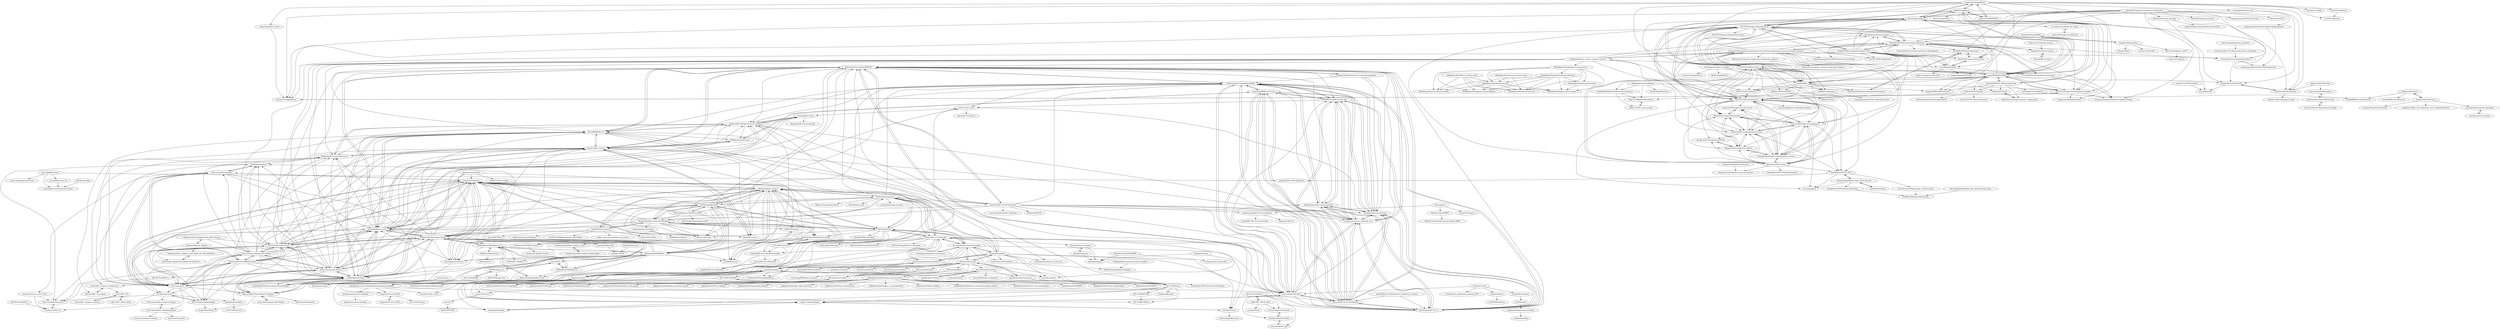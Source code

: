 digraph G {
"marquistj13/TongjiThesis" -> "SXKDZ/tongjithesis"
"marquistj13/TongjiThesis" -> "yanjyeli/TONGJITHESIS"
"marquistj13/TongjiThesis" -> "zhouii/Tongji_Helper"
"marquistj13/TongjiThesis" -> "TJ-CSCCG/tongji-undergrad-thesis"
"marquistj13/TongjiThesis" -> "wyqy/TongjiThesis_Proto"
"marquistj13/TongjiThesis" -> "linxdcn/TongjiThesis"
"marquistj13/TongjiThesis" -> "wenjunBZ/RushForOffer"
"marquistj13/TongjiThesis" -> "TJ-CSCCG/TJCS-Course"
"marquistj13/TongjiThesis" -> "idustar/tju-xuanke"
"marquistj13/TongjiThesis" -> "TJ-CSCCG/Tongji-Beamer"
"marquistj13/TongjiThesis" -> "bxdd/XdOffer"
"marquistj13/TongjiThesis" -> "TJ-CSCCG/tongji-recommendation-template"
"marquistj13/TongjiThesis" -> "C-zzZZ/TongjiThesis"
"marquistj13/TongjiThesis" -> "skyleaworlder/WeiXinCase"
"marquistj13/TongjiThesis" -> "reiwajidai/TokyuSurvival"
"TheNetAdmin/zjuthesis" -> "pengsida/learning_research" ["e"=1]
"TheNetAdmin/zjuthesis" -> "Mythologyli/ZJU-Rule"
"TheNetAdmin/zjuthesis" -> "Zhang-Each/CourseNoteOfZJUSE"
"TheNetAdmin/zjuthesis" -> "QSCTech/zjunet"
"TheNetAdmin/zjuthesis" -> "Mythologyli/zju-connect"
"TheNetAdmin/zjuthesis" -> "conanhujinming/tips_for_interview" ["e"=1]
"TheNetAdmin/zjuthesis" -> "Mythologyli/ZJU-Connect-for-Windows"
"TheNetAdmin/zjuthesis" -> "YingChengJun/CourseMaterialOfSE"
"TheNetAdmin/zjuthesis" -> "Tishacy/ZJU-nCov-Hitcarder"
"TheNetAdmin/zjuthesis" -> "Keldos-Li/typora-latex-theme" ["e"=1]
"TheNetAdmin/zjuthesis" -> "QSCTech/zju-icicles" ["e"=1]
"TheNetAdmin/zjuthesis" -> "yunwei37/ZJU-CS-GIS-ClassNotes"
"TheNetAdmin/zjuthesis" -> "axipo/pdfTranslator"
"TheNetAdmin/zjuthesis" -> "ZJU-Turing/TuringCourses"
"TheNetAdmin/zjuthesis" -> "do-something-for-fun/thesis-helper"
"QPromise/EasyTrans" -> "Ding-Kyoma/EasyTrans-mac"
"QPromise/EasyTrans" -> "axipo/pdfTranslator"
"QPromise/EasyTrans" -> "do-something-for-fun/thesis-helper"
"QPromise/EasyTrans" -> "RodrickOMG/PDF-translator"
"QPromise/EasyTrans" -> "tianclll/Ace-Translate" ["e"=1]
"QPromise/EasyTrans" -> "QPromise/novel-spider"
"QPromise/EasyTrans" -> "QPromise/qqRobot"
"QPromise/EasyTrans" -> "QPromise/DataStructure-UsingPython"
"QPromise/EasyTrans" -> "QPromise/python-file"
"QPromise/EasyTrans" -> "discus0434/pdf-translator"
"QPromise/EasyTrans" -> "AnuoF/TranslateTool"
"QPromise/EasyTrans" -> "MuiseDestiny/zotero-figure" ["e"=1]
"Xuedixuedi/ArenaofValor" -> "tongji4m3/King-of-Glory"
"Xuedixuedi/ArenaofValor" -> "MountPOTATO/Software-Engineering-Notes"
"yorktownting/ZJUGIS_SurvivalGuide" -> "jwimd/ZJU-GIS-CS-Course-Guide"
"yorktownting/ZJUGIS_SurvivalGuide" -> "trekwang1/ZJU-GS"
"iamNCJ/Discrete_Mathematics_Explained_in_Detail" -> "haochengxia/ZJU-CS-3_1"
"iamNCJ/Discrete_Mathematics_Explained_in_Detail" -> "LBruyne/ZJU-SE-CourseMaterial"
"muhualing/coding-interview-chinese" -> "do-something-for-fun/thesis-helper"
"RuiTan/BusinessIntelligence" -> "Major-333/BigDataWareHouse"
"RuiTan/BusinessIntelligence" -> "RuiTan/ReadWriteLock"
"RuiTan/BusinessIntelligence" -> "LabmemNo004/AmazonMoviesDataWarehouse"
"RuiTan/BusinessIntelligence" -> "TongjiSSERollMan/2022InterviewExperience"
"zwq-qianyu/linux-system-simulation" -> "sunshinenum/virtual_disk"
"LiuChangFreeman/C--Compiler" -> "netcan/compilingTheory" ["e"=1]
"LiuChangFreeman/C--Compiler" -> "Birdee-lang/Birdee2"
"LiuChangFreeman/C--Compiler" -> "bxdd/XdOffer"
"LiuChangFreeman/C--Compiler" -> "wenjunBZ/RushForOffer"
"relish-wang/dispatching_algorithm" -> "tc-homework/TC_OS_Homework-elevator_simulation"
"BaiJiazm/FileSystem" -> "PrimeMHD/Unix-FileSystem"
"BaiJiazm/FileSystem" -> "Sen666666/SecondFileSystem"
"BaiJiazm/FileSystem" -> "frapples/fulfs-filesystem"
"QPromise/python-file" -> "QPromise/novel-spider"
"QPromise/python-file" -> "QPromise/DataStructure-UsingPython"
"QPromise/python-file" -> "LiuChuang0059/python_practise" ["e"=1]
"tc-homework/TC_OS_Homework-elevator_simulation" -> "Ultrasty/Elevator-Dispatching-Demo"
"linxdcn/TongjiThesis" -> "C-zzZZ/TongjiThesis"
"doubleZ0108/Operating-System" -> "LabmemNo004/AmazonMoviesDataWarehouse"
"doubleZ0108/Operating-System" -> "Kerr0220/Computer-Vision-Note"
"hongxin/CGCourse-2018" -> "hongxin/CGCourse-2019"
"hongxin/CGCourse-2018" -> "yyh1102/AI-Project"
"AlanShaw-GitHub/MiniMIPS" -> "zhanghai/orgexp"
"AlanShaw-GitHub/MiniMIPS" -> "tsreaper/yame-a-mips-editor"
"FSantosCodes/GWRFC" -> "WenhuiCaii/Austraila_heat-air-health_GWRF"
"celiopassos/linear-algebra-done-right-solutions" -> "jubnoske08/linear_algebra"
"celiopassos/linear-algebra-done-right-solutions" -> "ZJU-Turing/TuringCourses"
"celiopassos/linear-algebra-done-right-solutions" -> "yhwu-is/Linear-Algebra-Left-Undone"
"QPromise/qqRobot" -> "QPromise/novel-spider"
"QPromise/qqRobot" -> "QPromise/DataStructure-UsingPython"
"TaihouDaisuki/Tongji-Computer_Organization" -> "Maoyao233/ToyCC"
"PrimeMHD/FPGA_ThreeLevelStorage" -> "luppp22/MIPS54SP-Lifesaver"
"PrimeMHD/FPGA_ThreeLevelStorage" -> "LiuChangFreeman/Mips54"
"PrimeMHD/FPGA_ThreeLevelStorage" -> "0xf3cd/CPU54-Pipeline"
"PrimeMHD/FPGA_ThreeLevelStorage" -> "TaihouDaisuki/Tongji-Computer_Organization"
"PrimeMHD/FPGA_ThreeLevelStorage" -> "zhouii/Tongji_Helper"
"PrimeMHD/FPGA_ThreeLevelStorage" -> "wenjunBZ/RushForOffer"
"PrimeMHD/FPGA_ThreeLevelStorage" -> "Maoyao233/ToyCC"
"ZJU-CC98/CC98-PWA" -> "ZJU-CC98/CC98-V4"
"ZJU-CC98/CC98-PWA" -> "ZJU-CC98/Forum"
"ZJU-CC98/CC98-PWA" -> "antct/cc98-mirror"
"tongji4m3/King-of-Glory" -> "Xuedixuedi/ArenaofValor"
"tongji4m3/King-of-Glory" -> "Moonlor/SQLS"
"tongji4m3/King-of-Glory" -> "senmiao11/Red-Alert"
"tongji4m3/King-of-Glory" -> "RecurTree/tankwar_vs2013"
"megrxu/zjureport" -> "zjumelon/zjumelon"
"megrxu/zjureport" -> "smd1121/zju-course"
"megrxu/zjureport" -> "Tian42chen/Transcription-Malfunctioned"
"megrxu/zjureport" -> "zhanghai/zju-csse-undergraduate-design-latex-template"
"SXKDZ/tongjithesis" -> "zhouii/Tongji_Helper"
"SXKDZ/tongjithesis" -> "yanjyeli/TONGJITHESIS"
"SXKDZ/tongjithesis" -> "wenjunBZ/RushForOffer"
"SXKDZ/tongjithesis" -> "marquistj13/TongjiThesis"
"SXKDZ/tongjithesis" -> "TJ-CSCCG/tongji-recommendation-template"
"SXKDZ/tongjithesis" -> "TJ-CSCCG/Tongji-Beamer"
"SXKDZ/tongjithesis" -> "jwyjohn/TJCovidDiary2022"
"SXKDZ/tongjithesis" -> "Kerr0220/Computer-Vision-Note"
"SXKDZ/tongjithesis" -> "skyleaworlder/WeiXinCase"
"SXKDZ/tongjithesis" -> "TJ-CSCCG/tongji-undergrad-thesis"
"SXKDZ/tongjithesis" -> "NotoOotori/tjuthesis"
"Keytoyze/Sword_emulator" -> "zhanghai/orgexp"
"Keytoyze/Sword_emulator" -> "zhanghai/mipsasm"
"zjumelon/zjumelon" -> "Zhequ-Chalaoshi/Pages"
"zjumelon/zjumelon" -> "antct/zju-memory"
"zjumelon/zjumelon" -> "ssaichixbg/chalaoshi"
"zjumelon/zjumelon" -> "ZJU-CC98/Forum"
"zjumelon/zjumelon" -> "Freshman427/DinningHallZJUers"
"zjumelon/zjumelon" -> "ZJU-CC98/CC98-PWA"
"zjumelon/zjumelon" -> "megrxu/zjureport"
"zjumelon/zjumelon" -> "shameonzju/shameonzju.github.io"
"zjumelon/zjumelon" -> "hongxin/CGCourse-2018"
"QPromise/DataStructure-UsingPython" -> "QPromise/novel-spider"
"QPromise/novel-spider" -> "QPromise/DataStructure-UsingPython"
"0xf3cd/CPU54-Pipeline" -> "HandsomeBrotherShuaiLi/pipelineCPU"
"0xf3cd/CPU54-Pipeline" -> "hrzlmx/CPU54_EhternetTransmit"
"axipo/pdfTranslator" -> "do-something-for-fun/thesis-helper"
"axipo/pdfTranslator" -> "QPromise/EasyTrans"
"axipo/pdfTranslator" -> "TheNetAdmin/zjuthesis"
"axipo/pdfTranslator" -> "shameonzju/shameonzju.github.io"
"axipo/pdfTranslator" -> "Tishacy/ZJU-nCov-Hitcarder"
"axipo/pdfTranslator" -> "Lucas-Wye/LaTeX-Template"
"axipo/pdfTranslator" -> "toooooodo/ZJU-SE-Notes"
"axipo/pdfTranslator" -> "Zhequ-Chalaoshi/Pages"
"axipo/pdfTranslator" -> "ZJU-CC98/Forum"
"axipo/pdfTranslator" -> "zjumelon/zjumelon"
"axipo/pdfTranslator" -> "Citing/Xi-Theory"
"axipo/pdfTranslator" -> "conanhujinming/tips_for_interview" ["e"=1]
"axipo/pdfTranslator" -> "antct/zju-memory"
"axipo/pdfTranslator" -> "QSCTech/zjunet"
"axipo/pdfTranslator" -> "Zhang-Each/CourseNoteOfZJUSE"
"Kerr0220/Computer-Architecture-Study-Note" -> "Kerr0220/Computer-Vision-Note"
"Kerr0220/Computer-Architecture-Study-Note" -> "ts666823/Codesigner"
"Kerr0220/Computer-Architecture-Study-Note" -> "Kerr0220/Operating-System"
"Kerr0220/Computer-Architecture-Study-Note" -> "zhizhizhii/Frontend_learning"
"Kerr0220/Computer-Architecture-Study-Note" -> "MountPOTATO/Software-Engineering-Notes"
"Kerr0220/Computer-Architecture-Study-Note" -> "csLinZhang/CVBook"
"Kerr0220/Computer-Architecture-Study-Note" -> "Ultrasty/Elevator-Dispatching-Demo"
"Kerr0220/Computer-Architecture-Study-Note" -> "wangwangwang23333/OS-PageSwapManagement"
"Kerr0220/Computer-Architecture-Study-Note" -> "wangwangwang23333/OS_Elevator"
"Kerr0220/Computer-Architecture-Study-Note" -> "wangwangwang23333/System-Analysis-Design"
"Kerr0220/Computer-Architecture-Study-Note" -> "l-iberty/libertyOS"
"Kerr0220/Computer-Architecture-Study-Note" -> "doubleZ0108/Operating-System"
"Kerr0220/Computer-Architecture-Study-Note" -> "zhouii/Tongji_Helper"
"longqianh/ZJU-experiment-report-template" -> "TheNetAdmin/ZjuReportTemplate"
"yunwei37/ZJU-CS-GIS-ClassNotes" -> "Zhang-Each/CourseNoteOfZJUSE"
"yunwei37/ZJU-CS-GIS-ClassNotes" -> "YingChengJun/CourseMaterialOfSE"
"yunwei37/ZJU-CS-GIS-ClassNotes" -> "yangyueren/course_materials_of_cs"
"yunwei37/ZJU-CS-GIS-ClassNotes" -> "ZJU-Turing/TuringCourses"
"yunwei37/ZJU-CS-GIS-ClassNotes" -> "LBruyne/ZJU-SE-CourseMaterial"
"yunwei37/ZJU-CS-GIS-ClassNotes" -> "IsshikiHugh/zju-cs-asio"
"yunwei37/ZJU-CS-GIS-ClassNotes" -> "2811668688/ZJU-CS"
"yunwei37/ZJU-CS-GIS-ClassNotes" -> "haochengxia/ZJU-CS-3_1"
"yunwei37/ZJU-CS-GIS-ClassNotes" -> "yorktownting/ZJUGIS_SurvivalGuide"
"yunwei37/ZJU-CS-GIS-ClassNotes" -> "zyxNova/ZJU-CKCMix-CS-Course-Material"
"yunwei37/ZJU-CS-GIS-ClassNotes" -> "RyanFcr/ZJU_Course"
"yunwei37/ZJU-CS-GIS-ClassNotes" -> "toooooodo/ZJU-SE-Notes"
"yunwei37/ZJU-CS-GIS-ClassNotes" -> "ysyisyourbrother/SYSU_Notebook" ["e"=1]
"yunwei37/ZJU-CS-GIS-ClassNotes" -> "jiangshibiao/Course-Review"
"yunwei37/ZJU-CS-GIS-ClassNotes" -> "JackeyLea/NJUCS" ["e"=1]
"TJ-CSCCG/TJCS-Course" -> "TJ-CSCCG/TJCS-Assignment"
"TJ-CSCCG/TJCS-Course" -> "Nozom1466/Tongji-CS-Assignments"
"TJ-CSCCG/TJCS-Course" -> "zzhuncle/TJCS-Undergraduate-Courses"
"TJ-CSCCG/TJCS-Course" -> "TJ-CSCCG/tongji-undergrad-thesis"
"TJ-CSCCG/TJCS-Course" -> "ZhengBryan/TongjiCS-Undergraduate-Courses"
"TJ-CSCCG/TJCS-Course" -> "zhouii/Tongji_Helper"
"TJ-CSCCG/TJCS-Course" -> "Maoyao233/TJCS-Course"
"TJ-CSCCG/TJCS-Course" -> "wenjunBZ/RushForOffer"
"TJ-CSCCG/TJCS-Course" -> "MurkyWorm/TongjiCSHomework"
"TJ-CSCCG/TJCS-Course" -> "Misaka-N/TJCS-SingleCircleCPU31"
"TJ-CSCCG/TJCS-Course" -> "DinoMax00/TJ-FPGA_MP3"
"TJ-CSCCG/TJCS-Course" -> "wu-hao-ze/All-assignments-and-projects-for-software-engineering-courses-at-Tongji-University"
"TJ-CSCCG/TJCS-Course" -> "TJ-CSCCG/TJCS-Interview"
"TJ-CSCCG/TJCS-Course" -> "lllbbbyyy/FPGA-OV2640"
"TJ-CSCCG/TJCS-Course" -> "bxdd/XdOffer"
"TJ-CSCCG/tongji-recommendation-template" -> "TJ-CSCCG/Tongji-Beamer"
"TJ-CSCCG/tongji-recommendation-template" -> "TongjiLoser/VegetableStories"
"TJ-CSCCG/tongji-recommendation-template" -> "wenjunBZ/RushForOffer"
"TJ-CSCCG/tongji-recommendation-template" -> "wangwangwang23333/System-Analysis-Design"
"lllbbbyyy/FPGA-OV2640" -> "lllbbbyyy/GCbot"
"Ultrasty/Elevator-Dispatching-Demo" -> "wangwangwang23333/OS-FileManagement"
"Zhang-Each/CourseNoteOfZJUSE" -> "YingChengJun/CourseMaterialOfSE"
"Zhang-Each/CourseNoteOfZJUSE" -> "LBruyne/ZJU-SE-CourseMaterial"
"Zhang-Each/CourseNoteOfZJUSE" -> "yangyueren/course_materials_of_cs"
"Zhang-Each/CourseNoteOfZJUSE" -> "RyanFcr/ZJU_Course"
"Zhang-Each/CourseNoteOfZJUSE" -> "haochengxia/ZJU-CS-3_1"
"Zhang-Each/CourseNoteOfZJUSE" -> "PumpkinDemo/ZJU-course-materials"
"Zhang-Each/CourseNoteOfZJUSE" -> "jiangshibiao/Course-Review"
"Zhang-Each/CourseNoteOfZJUSE" -> "IsshikiHugh/zju-cs-asio"
"Zhang-Each/CourseNoteOfZJUSE" -> "yunwei37/ZJU-CS-GIS-ClassNotes"
"Zhang-Each/CourseNoteOfZJUSE" -> "2811668688/ZJU-CS"
"Zhang-Each/CourseNoteOfZJUSE" -> "zyxNova/ZJU-CKCMix-CS-Course-Material"
"Zhang-Each/CourseNoteOfZJUSE" -> "toooooodo/ZJU-SE-Notes"
"Zhang-Each/CourseNoteOfZJUSE" -> "IMMORTAL23/ZJU-Course_info"
"Zhang-Each/CourseNoteOfZJUSE" -> "lhmd/ZJU-course"
"Zhang-Each/CourseNoteOfZJUSE" -> "Zhang-Each/Awesome-CS-Course-Learning-Notes"
"QSCTech/zjunet" -> "Mythologyli/zju-connect"
"QSCTech/zjunet" -> "Mythologyli/ZJU-Connect-for-Windows"
"QSCTech/zjunet" -> "TheNetAdmin/zjuthesis"
"QSCTech/zjunet" -> "Tishacy/ZJU-nCov-Hitcarder"
"QSCTech/zjunet" -> "Mythologyli/ZJU-Rule"
"QSCTech/zjunet" -> "megrxu/zjureport"
"QSCTech/zjunet" -> "do-something-for-fun/thesis-helper"
"QSCTech/zjunet" -> "zhanghai/zju-csse-undergraduate-design-latex-template"
"QSCTech/zjunet" -> "Celechron/Celechron"
"QSCTech/zjunet" -> "SubConv/ZJU-Rule"
"QSCTech/zjunet" -> "GCS-ZHN/AutoCard"
"QSCTech/zjunet" -> "Dimlitter/zju-dailyhealth-autocheck"
"QSCTech/zjunet" -> "n0sig/ZJU-Web-Auth-Bash"
"wenjunBZ/RushForOffer" -> "zhouii/Tongji_Helper"
"wenjunBZ/RushForOffer" -> "TJ-CSCCG/tongji-recommendation-template"
"wenjunBZ/RushForOffer" -> "SXKDZ/tongjithesis"
"wenjunBZ/RushForOffer" -> "bxdd/XdOffer"
"wenjunBZ/RushForOffer" -> "luppp22/MIPS54SP-Lifesaver"
"wenjunBZ/RushForOffer" -> "TJ-CSCCG/TJCS-Course"
"wenjunBZ/RushForOffer" -> "TJ-CSCCG/TJCS-Interview"
"wenjunBZ/RushForOffer" -> "TJ-CSCCG/tongji-undergrad-thesis"
"wenjunBZ/RushForOffer" -> "PrimeMHD/FPGA_ThreeLevelStorage"
"wenjunBZ/RushForOffer" -> "TongjiSSERollMan/2022InterviewExperience"
"wenjunBZ/RushForOffer" -> "Maoyao233/ToyCC"
"wenjunBZ/RushForOffer" -> "0xf3cd/CPU54-Pipeline"
"wenjunBZ/RushForOffer" -> "TJ-CSCCG/TJCS-Assignment"
"wenjunBZ/RushForOffer" -> "jwyjohn/TJCovidDiary2022"
"wenjunBZ/RushForOffer" -> "MountPOTATO/Software-Engineering-Notes"
"TJ-CSCCG/TJCS-Assignment" -> "TJ-CSCCG/TJCS-Course"
"TJ-CSCCG/TJCS-Assignment" -> "zzhuncle/TJCS-Undergraduate-Courses"
"TJ-CSCCG/TJCS-Assignment" -> "Maoyao233/TJCS-Course"
"TJ-CSCCG/TJCS-Assignment" -> "Nozom1466/Tongji-CS-Assignments"
"TJ-CSCCG/TJCS-Assignment" -> "ZhengBryan/TongjiCS-Undergraduate-Courses"
"TJ-CSCCG/TJCS-Assignment" -> "MurkyWorm/TongjiCSHomework"
"TJ-CSCCG/TJCS-Assignment" -> "TJ-CSCCG/tongji-undergrad-thesis"
"TJ-CSCCG/TJCS-Assignment" -> "Misaka-N/TJCS-SingleCircleCPU54"
"TJ-CSCCG/TJCS-Assignment" -> "Misaka-N/TJCS-SingleCircleCPU31"
"TJ-CSCCG/TJCS-Assignment" -> "TJ-CSCCG/TJCS-Interview"
"TJ-CSCCG/TJCS-Assignment" -> "DinoMax00/TJ-FPGA_MP3"
"TJ-CSCCG/TJCS-Assignment" -> "italas12138/TongjiUniversity-Course"
"TJ-CSCCG/TJCS-Assignment" -> "kssamwang/Review-of-Database-System"
"TJ-CSCCG/TJCS-Assignment" -> "zhouii/Tongji_Helper"
"TJ-CSCCG/TJCS-Assignment" -> "zzz-x/mp3player"
"toooooodo/ZJU-SE-Notes" -> "LBruyne/ZJU-SE-CourseMaterial"
"toooooodo/ZJU-SE-Notes" -> "PumpkinDemo/ZJU-course-materials"
"toooooodo/ZJU-SE-Notes" -> "yujincheng08/ZJU-UGCourse"
"toooooodo/ZJU-SE-Notes" -> "yangyueren/course_materials_of_cs"
"toooooodo/ZJU-SE-Notes" -> "YingChengJun/CourseMaterialOfSE"
"toooooodo/ZJU-SE-Notes" -> "jiangshibiao/Course-Review"
"toooooodo/ZJU-SE-Notes" -> "Zhequ-Chalaoshi/Pages"
"toooooodo/ZJU-SE-Notes" -> "IMMORTAL23/ZJU-Course_info"
"toooooodo/ZJU-SE-Notes" -> "haochengxia/ZJU-CS-3_1"
"toooooodo/ZJU-SE-Notes" -> "Zhang-Each/CourseNoteOfZJUSE"
"IMMORTAL23/ZJU-Course_info" -> "jiangshibiao/Course-Review"
"IMMORTAL23/ZJU-Course_info" -> "YingChengJun/CourseMaterialOfSE"
"IMMORTAL23/ZJU-Course_info" -> "yangyueren/course_materials_of_cs"
"IMMORTAL23/ZJU-Course_info" -> "LBruyne/ZJU-SE-CourseMaterial"
"IMMORTAL23/ZJU-Course_info" -> "PumpkinDemo/ZJU-course-materials"
"IMMORTAL23/ZJU-Course_info" -> "haochengxia/ZJU-CS-3_1"
"IMMORTAL23/ZJU-Course_info" -> "yujincheng08/ZJU-UGCourse"
"IMMORTAL23/ZJU-Course_info" -> "smd1121/zju-course"
"YingChengJun/CourseMaterialOfSE" -> "yangyueren/course_materials_of_cs"
"YingChengJun/CourseMaterialOfSE" -> "LBruyne/ZJU-SE-CourseMaterial"
"YingChengJun/CourseMaterialOfSE" -> "Zhang-Each/CourseNoteOfZJUSE"
"YingChengJun/CourseMaterialOfSE" -> "IMMORTAL23/ZJU-Course_info"
"YingChengJun/CourseMaterialOfSE" -> "jiangshibiao/Course-Review"
"YingChengJun/CourseMaterialOfSE" -> "PumpkinDemo/ZJU-course-materials"
"YingChengJun/CourseMaterialOfSE" -> "haochengxia/ZJU-CS-3_1"
"YingChengJun/CourseMaterialOfSE" -> "yujincheng08/ZJU-UGCourse"
"YingChengJun/CourseMaterialOfSE" -> "toooooodo/ZJU-SE-Notes"
"YingChengJun/CourseMaterialOfSE" -> "zyxNova/ZJU-CKCMix-CS-Course-Material"
"YingChengJun/CourseMaterialOfSE" -> "RyanFcr/ZJU_Course"
"YingChengJun/CourseMaterialOfSE" -> "smd1121/zju-course"
"do-something-for-fun/thesis-helper" -> "axipo/pdfTranslator"
"do-something-for-fun/thesis-helper" -> "Tishacy/ZJU-nCov-Hitcarder"
"do-something-for-fun/thesis-helper" -> "Zhequ-Chalaoshi/Pages"
"do-something-for-fun/thesis-helper" -> "ZJU-CC98/Forum"
"do-something-for-fun/thesis-helper" -> "QSCTech/zjunet"
"do-something-for-fun/thesis-helper" -> "zjumelon/zjumelon"
"do-something-for-fun/thesis-helper" -> "Lucas-Wye/LaTeX-Template"
"do-something-for-fun/thesis-helper" -> "QPromise/EasyTrans"
"do-something-for-fun/thesis-helper" -> "muhualing/coding-interview-chinese"
"do-something-for-fun/thesis-helper" -> "shameonzju/shameonzju.github.io"
"do-something-for-fun/thesis-helper" -> "toooooodo/ZJU-SE-Notes"
"do-something-for-fun/thesis-helper" -> "TheNetAdmin/zjuthesis"
"TJ-CSCCG/TJCS-Interview" -> "TJ-CSCCG/TJCS-Assignment"
"PumpkinDemo/ZJU-course-materials" -> "jiangshibiao/Course-Review"
"PumpkinDemo/ZJU-course-materials" -> "haochengxia/ZJU-CS-3_1"
"PumpkinDemo/ZJU-course-materials" -> "LBruyne/ZJU-SE-CourseMaterial"
"PumpkinDemo/ZJU-course-materials" -> "yangyueren/course_materials_of_cs"
"PumpkinDemo/ZJU-course-materials" -> "YingChengJun/CourseMaterialOfSE"
"PumpkinDemo/ZJU-course-materials" -> "IMMORTAL23/ZJU-Course_info"
"yangyueren/course_materials_of_cs" -> "YingChengJun/CourseMaterialOfSE"
"yangyueren/course_materials_of_cs" -> "jiangshibiao/Course-Review"
"yangyueren/course_materials_of_cs" -> "LBruyne/ZJU-SE-CourseMaterial"
"yangyueren/course_materials_of_cs" -> "PumpkinDemo/ZJU-course-materials"
"yangyueren/course_materials_of_cs" -> "haochengxia/ZJU-CS-3_1"
"yangyueren/course_materials_of_cs" -> "IMMORTAL23/ZJU-Course_info"
"yangyueren/course_materials_of_cs" -> "Zhang-Each/CourseNoteOfZJUSE"
"yangyueren/course_materials_of_cs" -> "yujincheng08/ZJU-UGCourse"
"yangyueren/course_materials_of_cs" -> "toooooodo/ZJU-SE-Notes"
"jiangshibiao/Course-Review" -> "haochengxia/ZJU-CS-3_1"
"jiangshibiao/Course-Review" -> "PumpkinDemo/ZJU-course-materials"
"jiangshibiao/Course-Review" -> "yangyueren/course_materials_of_cs"
"jiangshibiao/Course-Review" -> "LBruyne/ZJU-SE-CourseMaterial"
"jiangshibiao/Course-Review" -> "IMMORTAL23/ZJU-Course_info"
"jiangshibiao/Course-Review" -> "YingChengJun/CourseMaterialOfSE"
"jiangshibiao/Course-Review" -> "yujincheng08/ZJU-UGCourse"
"Lucas-Wye/LaTeX-Template" -> "TheNetAdmin/ZjuReportTemplate"
"shameonzju/shameonzju.github.io" -> "zjumelon/zjumelon"
"shameonzju/shameonzju.github.io" -> "antct/zju-memory"
"shameonzju/shameonzju.github.io" -> "Tishacy/ZJU-nCov-Hitcarder"
"shameonzju/shameonzju.github.io" -> "Freshman427/DinningHallZJUers"
"hongxin/CGCourse-2019" -> "hongxin/CGCourse-2018"
"xvnuo/Computer-Network" -> "NishikinoSky/2021OSlab"
"lzcstar/ZJU-nCov-Hitcarder" -> "Long0x0/ZJU-nCov-Hitcarder"
"skyleaworlder/ShiCrypto" -> "skyleaworlder/WeiXinCase"
"skyleaworlder/ShiCrypto" -> "ChestnutSilver/l2tp-analysis"
"Maoyao233/TJCS-Course" -> "TJ-CSCCG/TJCS-Assignment"
"Maoyao233/TJCS-Course" -> "ZhengBryan/TongjiCS-Undergraduate-Courses"
"Maoyao233/TJCS-Course" -> "MurkyWorm/TongjiCSHomework"
"Maoyao233/TJCS-Course" -> "Nozom1466/Tongji-CS-Assignments"
"Maoyao233/TJCS-Course" -> "zzhuncle/TJCS-Undergraduate-Courses"
"Maoyao233/TJCS-Course" -> "Misaka-N/TJCS-SingleCircleCPU31"
"Maoyao233/TJCS-Course" -> "Misaka-N/TJCS-SingleCircleCPU54"
"Maoyao233/TJCS-Course" -> "DinoMax00/TJ-FPGA_MP3"
"Maoyao233/TJCS-Course" -> "TJ-CSCCG/TJCS-Course"
"Maoyao233/TJCS-Course" -> "TangciuYueng/database-course-assignment"
"Maoyao233/TJCS-Course" -> "ZhengBryan/FPGA-FigureRecognition"
"BlankSpacePlus/python-machine-learning" -> "BlankSpacePlus/javascript-tetris"
"BlankSpacePlus/python-machine-learning" -> "BlankSpacePlus/logisim-circuit-diagrams"
"BlankSpacePlus/python-machine-learning" -> "BlankSpacePlus/java-performance"
"BlankSpacePlus/python-machine-learning" -> "BlankSpacePlus/java-mine-sweeper"
"BlankSpacePlus/python-machine-learning" -> "BlankSpacePlus/baoyan-review"
"BlankSpacePlus/python-machine-learning" -> "BlankSpacePlus/ecnu-dase-yutuimian"
"wooorm/stmr.c" -> "IsshikiHugh/PTAExerciseExportFormatHelper"
"Tishacy/ZJU-nCov-Hitcarder" -> "Tishacy/BatchHitcarder"
"Tishacy/ZJU-nCov-Hitcarder" -> "antct/zju-memory"
"Tishacy/ZJU-nCov-Hitcarder" -> "shameonzju/shameonzju.github.io"
"Tishacy/ZJU-nCov-Hitcarder" -> "do-something-for-fun/thesis-helper"
"Tishacy/ZJU-nCov-Hitcarder" -> "zjumelon/zjumelon"
"Tishacy/ZJU-nCov-Hitcarder" -> "QSCTech/zjunet"
"Tishacy/ZJU-nCov-Hitcarder" -> "Mythologyli/zju-connect"
"Tishacy/ZJU-nCov-Hitcarder" -> "Keytoyze/Sword_emulator"
"Tishacy/ZJU-nCov-Hitcarder" -> "Tenderness-5787/ZJU-Clock-In"
"Tishacy/ZJU-nCov-Hitcarder" -> "QSCTech/2020-Autumn-Round-Two"
"Tishacy/ZJU-nCov-Hitcarder" -> "Citing/Xi-Theory"
"Tishacy/ZJU-nCov-Hitcarder" -> "toooooodo/ZJU-SE-Notes"
"Tishacy/ZJU-nCov-Hitcarder" -> "ssaichixbg/chalaoshi"
"Tishacy/ZJU-nCov-Hitcarder" -> "QSCTech-Sange/ZJU-nCov-Hitcarder"
"Tishacy/ZJU-nCov-Hitcarder" -> "Long0x0/ZJU-nCov-Hitcarder-Sample"
"sunshinenum/virtual_disk" -> "zwq-qianyu/linux-system-simulation"
"antct/cc98-mirror" -> "antct/cil"
"HaveAnApplePie/Digital_logic_design-Chrome_Dino" -> "DOODL-GIRL/Piano-Block-Game"
"Citing/Xi-Theory" -> "Zhequ-Chalaoshi/Pages"
"Citing/Xi-Theory" -> "ZhuliuAiagle/MyCourse"
"Zhequ-Chalaoshi/Pages" -> "ssaichixbg/chalaoshi"
"Zhequ-Chalaoshi/Pages" -> "Citing/Xi-Theory"
"Zhequ-Chalaoshi/Pages" -> "toooooodo/ZJU-SE-Notes"
"Major-333/OS_course_project" -> "Major-333/BigDataWareHouse"
"bxdd/XdOffer" -> "luppp22/MIPS54SP-Lifesaver"
"bxdd/XdOffer" -> "wenjunBZ/RushForOffer"
"bxdd/XdOffer" -> "zhouii/Tongji_Helper"
"bxdd/XdOffer" -> "lllbbbyyy/FPGA-OV2640"
"bxdd/XdOffer" -> "TJ-CSCCG/tongji-undergrad-thesis"
"bxdd/XdOffer" -> "TJ-CSCCG/TJCS-Course"
"bxdd/XdOffer" -> "TJ-CSCCG/TJCS-Interview"
"bxdd/XdOffer" -> "ts666823/Codesigner"
"bxdd/XdOffer" -> "TJ-CSCCG/tongji-recommendation-template"
"bxdd/XdOffer" -> "LabmemNo004/AmazonMoviesDataWarehouse"
"bxdd/XdOffer" -> "TJ-CSCCG/TJCS-Assignment"
"doubleZ0108/TJ-Graduation-Project-2021" -> "TJ-CSCCG/tongji-undergrad-thesis"
"doubleZ0108/TJ-Graduation-Project-2021" -> "MountPOTATO/Software-Engineering-Notes"
"doubleZ0108/TJ-Graduation-Project-2021" -> "TJ-CSCCG/Tongji-Beamer"
"doubleZ0108/TJ-Graduation-Project-2021" -> "TJ-CSCCG/TJCS-Course"
"doubleZ0108/TJ-Graduation-Project-2021" -> "zhouii/Tongji_Helper"
"doubleZ0108/TJ-Graduation-Project-2021" -> "vvvviolet/Virtual-Simulation-Experiment"
"doubleZ0108/TJ-Graduation-Project-2021" -> "TJ-CSCCG/TJCS-Application"
"doubleZ0108/TJ-Graduation-Project-2021" -> "TJ-CSCCG/TJCS-Interview"
"doubleZ0108/TJ-Graduation-Project-2021" -> "TJ-CSCCG/TJCS-Assignment"
"doubleZ0108/TJ-Graduation-Project-2021" -> "bxdd/XdOffer"
"doubleZ0108/TJ-Graduation-Project-2021" -> "wenjunBZ/RushForOffer"
"doubleZ0108/TJ-Graduation-Project-2021" -> "Kerr0220/Computer-Vision-Note"
"doubleZ0108/TJ-Graduation-Project-2021" -> "jwyjohn/awesome-tjsse-project"
"doubleZ0108/TJ-Graduation-Project-2021" -> "csLinZhang/CVBook"
"doubleZ0108/TJ-Graduation-Project-2021" -> "TJ-CSCCG/tongji-recommendation-template"
"Kerr0220/Computer-Vision-Note" -> "csLinZhang/CVBook"
"Kerr0220/Computer-Vision-Note" -> "doubleZ0108/Operating-System"
"TJ-CSCCG/tongji-undergrad-thesis" -> "TJ-CSCCG/TJCS-Assignment"
"TJ-CSCCG/tongji-undergrad-thesis" -> "TJ-CSCCG/TJCS-Course"
"TJ-CSCCG/tongji-undergrad-thesis" -> "zhouii/Tongji_Helper"
"TJ-CSCCG/tongji-undergrad-thesis" -> "doubleZ0108/TJ-Graduation-Project-2021"
"TJ-CSCCG/tongji-undergrad-thesis" -> "wenjunBZ/RushForOffer"
"TJ-CSCCG/tongji-undergrad-thesis" -> "TJ-CSCCG/tongji-recommendation-template"
"TJ-CSCCG/tongji-undergrad-thesis" -> "MountPOTATO/Software-Engineering-Notes"
"TJ-CSCCG/tongji-undergrad-thesis" -> "TJ-CSCCG/Tongji-Beamer"
"TJ-CSCCG/tongji-undergrad-thesis" -> "TJ-CSCCG/TJCS-Application"
"TJ-CSCCG/tongji-undergrad-thesis" -> "bxdd/XdOffer"
"TJ-CSCCG/tongji-undergrad-thesis" -> "zzhuncle/TJCS-Undergraduate-Courses"
"TJ-CSCCG/tongji-undergrad-thesis" -> "TJ-CSCCG/tongji-undergrad-thesis-typst"
"TJ-CSCCG/tongji-undergrad-thesis" -> "SXKDZ/tongjithesis"
"TJ-CSCCG/tongji-undergrad-thesis" -> "jwyjohn/awesome-tjsse-project"
"TJ-CSCCG/tongji-undergrad-thesis" -> "Maoyao233/TJCS-Course"
"wangwangwang23333/OS-PageSwapManagement" -> "wangwangwang23333/OS-FileManagement"
"hyperjlord/software-testing" -> "3fuyang/libre-testing"
"LBruyne/ZJU-SE-CourseMaterial" -> "PumpkinDemo/ZJU-course-materials"
"LBruyne/ZJU-SE-CourseMaterial" -> "yangyueren/course_materials_of_cs"
"LBruyne/ZJU-SE-CourseMaterial" -> "jiangshibiao/Course-Review"
"LBruyne/ZJU-SE-CourseMaterial" -> "YingChengJun/CourseMaterialOfSE"
"LBruyne/ZJU-SE-CourseMaterial" -> "haochengxia/ZJU-CS-3_1"
"LBruyne/ZJU-SE-CourseMaterial" -> "Zhang-Each/CourseNoteOfZJUSE"
"LBruyne/ZJU-SE-CourseMaterial" -> "IMMORTAL23/ZJU-Course_info"
"LBruyne/ZJU-SE-CourseMaterial" -> "toooooodo/ZJU-SE-Notes"
"LBruyne/ZJU-SE-CourseMaterial" -> "yujincheng08/ZJU-UGCourse"
"smd1121/zju-course" -> "zjuyzj/ZJU-CS-Projects"
"smd1121/zju-course" -> "jiangshibiao/Course-Review"
"smd1121/zju-course" -> "ruoxining/ZJUCourse"
"zzhuncle/TJCS-Undergraduate-Courses" -> "italas12138/TongjiUniversity-Course"
"zzhuncle/TJCS-Undergraduate-Courses" -> "ZhengBryan/TongjiCS-Undergraduate-Courses"
"zzhuncle/TJCS-Undergraduate-Courses" -> "MurkyWorm/TongjiCSHomework"
"zzhuncle/TJCS-Undergraduate-Courses" -> "TJ-CSCCG/TJCS-Assignment"
"zzhuncle/TJCS-Undergraduate-Courses" -> "Misaka-N/TJCS-SingleCircleCPU31"
"zzhuncle/TJCS-Undergraduate-Courses" -> "Nozom1466/Tongji-CS-Assignments"
"zzhuncle/TJCS-Undergraduate-Courses" -> "Misaka-N/TJCS-SingleCircleCPU54"
"zzhuncle/TJCS-Undergraduate-Courses" -> "DinoMax00/TJ-FPGA_MP3"
"LabmemNo004/AmazonMoviesDataWarehouse" -> "doubleZ0108/Operating-System"
"haochengxia/ZJU-CS-3_1" -> "jiangshibiao/Course-Review"
"haochengxia/ZJU-CS-3_1" -> "PumpkinDemo/ZJU-course-materials"
"haochengxia/ZJU-CS-3_1" -> "LBruyne/ZJU-SE-CourseMaterial"
"haochengxia/ZJU-CS-3_1" -> "yangyueren/course_materials_of_cs"
"haochengxia/ZJU-CS-3_1" -> "YingChengJun/CourseMaterialOfSE"
"haochengxia/ZJU-CS-3_1" -> "IMMORTAL23/ZJU-Course_info"
"haochengxia/ZJU-CS-3_1" -> "yujincheng08/ZJU-UGCourse"
"BlankSpacePlus/database-system-answer" -> "BlankSpacePlus/java-mine-sweeper"
"BlankSpacePlus/database-system-answer" -> "BlankSpacePlus/python-machine-learning"
"BlankSpacePlus/database-system-answer" -> "BlankSpacePlus/javascript-tetris"
"BlankSpacePlus/database-system-answer" -> "BlankSpacePlus/logisim-circuit-diagrams"
"BlankSpacePlus/database-system-answer" -> "BlankSpacePlus/java-performance"
"BlankSpacePlus/database-system-answer" -> "BlankSpacePlus/baoyan-review"
"BlankSpacePlus/database-system-answer" -> "BlankSpacePlus/ecnu-dase-yutuimian"
"Zhang-Each/Awesome-CS-Course-Learning-Notes" -> "Zhang-Each/CourseNoteOfZJUSE"
"Zhang-Each/Awesome-CS-Course-Learning-Notes" -> "yangyueren/course_materials_of_cs"
"Zhang-Each/Awesome-CS-Course-Learning-Notes" -> "jiangshibiao/Course-Review"
"Zhang-Each/Awesome-CS-Course-Learning-Notes" -> "YingChengJun/CourseMaterialOfSE"
"GCS-ZHN/AutoCard" -> "Dimlitter/zju-dailyhealth-autocheck"
"GCS-ZHN/AutoCard" -> "Mythologyli/zju-connect"
"GCS-ZHN/AutoCard" -> "Mythologyli/ZJU-Connect-for-Windows"
"GCS-ZHN/AutoCard" -> "Long0x0/ZJU-nCov-Hitcarder-Sample"
"GCS-ZHN/AutoCard" -> "lzcstar/ZJU-nCov-Hitcarder"
"BlankSpacePlus/fdu-cs-summer-camp" -> "BlankSpacePlus/javascript-tetris"
"BlankSpacePlus/fdu-cs-summer-camp" -> "BlankSpacePlus/logisim-circuit-diagrams"
"BlankSpacePlus/fdu-cs-summer-camp" -> "BlankSpacePlus/java-mine-sweeper"
"BlankSpacePlus/fdu-cs-summer-camp" -> "BlankSpacePlus/baoyan-review"
"BlankSpacePlus/fdu-cs-summer-camp" -> "BlankSpacePlus/ecnu-dase-yutuimian"
"Freedomisgood/When_Coding_in_ZJU" -> "Freedomisgood/Zju_health_checkin_helper"
"zhanghai/mipsasm" -> "zhanghai/orgexp"
"zhanghai/mipsasm" -> "Keytoyze/Sword_emulator"
"futuretech6/OS_Lab" -> "NishikinoSky/2021OSlab"
"BlankSpacePlus/baoyan-review" -> "BlankSpacePlus/javascript-tetris"
"BlankSpacePlus/baoyan-review" -> "BlankSpacePlus/logisim-circuit-diagrams"
"BlankSpacePlus/baoyan-review" -> "BlankSpacePlus/java-mine-sweeper"
"BlankSpacePlus/baoyan-review" -> "BlankSpacePlus/ecnu-dase-yutuimian"
"TongjiSSERollMan/2022InterviewExperience" -> "Major-333/OS_course_project"
"TongjiSSERollMan/2022InterviewExperience" -> "Major-333/BigDataWareHouse"
"antct/cil" -> "MatNLP/HiCLRE"
"oscarab/MusicGame" -> "def-saizi-baka/Digital_Logic_FPGA_final_hw"
"vvvviolet/courseHelper-for-Tongji" -> "pancerZH/Tongji-courseElection"
"seashell11234455/crackids" -> "jwyjohn/lazyTM"
"Maoyao233/ToyCC" -> "TaihouDaisuki/Tongji-Computer_Organization"
"DinoMax00/TJ-FPGA_MP3" -> "zzz-x/mp3player"
"DinoMax00/TJ-FPGA_MP3" -> "NewCityLetter/Digital-Logic----Electric-Piano"
"DinoMax00/TJ-FPGA_MP3" -> "tjzyykk/TJ-VGA-MP3-KeyBoard"
"DinoMax00/TJ-FPGA_MP3" -> "def-saizi-baka/Digital_Logic_FPGA_final_hw"
"zjutjh/funnel" -> "nikolaydubina/go-enum-encoding"
"Long0x0/ZJU-nCov-Hitcarder-Sample" -> "Long0x0/ZJU-nCov-Hitcarder"
"Long0x0/ZJU-nCov-Hitcarder-Sample" -> "Dimlitter/zju-dailyhealth-autocheck"
"Long0x0/ZJU-nCov-Hitcarder-Sample" -> "lzcstar/ZJU-nCov-Hitcarder"
"NewCityLetter/Digital-Logic----Electric-Piano" -> "DOODL-GIRL/Piano-Block-Game"
"Tenderness-5787/ZJU-Clock-In" -> "tenderness-git/ZJU-Clock-In"
"zhizhizhii/Frontend_learning" -> "jwyjohn/lazyTM"
"zhizhizhii/Frontend_learning" -> "TongJi-DataBase-Design/GoHome-FrontEnd"
"Major-333/BigDataWareHouse" -> "Major-333/OS_course_project"
"TonyCrane/note" -> "ZJU-Turing/TuringCourses"
"TonyCrane/note" -> "IsshikiHugh/zju-cs-asio"
"TonyCrane/note" -> "Celechron/Celechron"
"TonyCrane/note" -> "HobbitQia/notebook"
"TonyCrane/note" -> "TonyCrane/slide-template"
"TonyCrane/note" -> "IsshikiHugh/notebook"
"TonyCrane/note" -> "xuan-insr/xuan-insr.github.io"
"TonyCrane/note" -> "yhwu-is/Linear-Algebra-Left-Undone"
"TonyCrane/note" -> "memset0/ZJU-Project-Report-Template"
"TonyCrane/note" -> "TonyCrane/PracticalSkillsTutorial"
"TonyCrane/note" -> "RyanFcr/ZJU_Course"
"TonyCrane/note" -> "ZJU-Turing/TuringDoneRight"
"TonyCrane/note" -> "ckc-agc/study-assist"
"TonyCrane/note" -> "HobbitQia/ZJU-Courses-Resources"
"TonyCrane/note" -> "TonyCrane/mkdocs-changelog-plugin"
"reiwajidai/TokyuSurvival" -> "skyleaworlder/WeiXinCase"
"reiwajidai/TokyuSurvival" -> "jwyjohn/TJCovidDiary2022"
"reiwajidai/TokyuSurvival" -> "zhouii/Tongji_Helper"
"MountPOTATO/Software-Engineering-Notes" -> "vvvviolet/Virtual-Simulation-Experiment"
"MountPOTATO/Software-Engineering-Notes" -> "jwyjohn/awesome-tjsse-project"
"MountPOTATO/Software-Engineering-Notes" -> "csLinZhang/CVBook"
"MountPOTATO/Software-Engineering-Notes" -> "wu-hao-ze/All-assignments-and-projects-for-software-engineering-courses-at-Tongji-University"
"MountPOTATO/Software-Engineering-Notes" -> "wangwangwang23333/System-Analysis-Design"
"MountPOTATO/Software-Engineering-Notes" -> "Ultrasty/Elevator-Dispatching-Demo"
"MountPOTATO/Software-Engineering-Notes" -> "wangwangwang23333/OS"
"MountPOTATO/Software-Engineering-Notes" -> "TJ-CSCCG/TJCS-Application"
"MountPOTATO/Software-Engineering-Notes" -> "Kerr0220/Computer-Vision-Note"
"MountPOTATO/Software-Engineering-Notes" -> "doubleZ0108/Operating-System"
"MountPOTATO/Software-Engineering-Notes" -> "TJ-CSCCG/tongji-undergrad-thesis"
"MountPOTATO/Software-Engineering-Notes" -> "Ultrasty/Software-Project-and-Process-Management"
"MountPOTATO/Software-Engineering-Notes" -> "hyperjlord/software-testing"
"MountPOTATO/Software-Engineering-Notes" -> "wangwangwang23333/TJSSE-Data-Structure-Design"
"MountPOTATO/Software-Engineering-Notes" -> "doubleZ0108/TJ-Graduation-Project-2021"
"csLinZhang/CVBook" -> "Kerr0220/Computer-Vision-Note"
"csLinZhang/CVBook" -> "MountPOTATO/Software-Engineering-Notes"
"csLinZhang/CVBook" -> "jwyjohn/awesome-tjsse-project"
"csLinZhang/CVBook" -> "doubleZ0108/Operating-System"
"csLinZhang/CVBook" -> "jiaqiLv/Computer-Vision-2023"
"csLinZhang/CVBook" -> "vvvviolet/Virtual-Simulation-Experiment"
"csLinZhang/CVBook" -> "wangwangwang23333/OS"
"noahabe/database_system_concepts_answers" -> "wu-hao-ze/All-assignments-and-projects-for-software-engineering-courses-at-Tongji-University"
"noahabe/database_system_concepts_answers" -> "BlankSpacePlus/database-system-answer"
"noahabe/database_system_concepts_answers" -> "jwyjohn/awesome-tjsse-project"
"noahabe/database_system_concepts_answers" -> "TJ-CSCCG/TJCS-Course"
"noahabe/database_system_concepts_answers" -> "Nozom1466/Tongji-CS-Assignments"
"noahabe/database_system_concepts_answers" -> "Zhang-Each/CourseNoteOfZJUSE"
"noahabe/database_system_concepts_answers" -> "IsshikiHugh/notebook"
"noahabe/database_system_concepts_answers" -> "MountPOTATO/Software-Engineering-Notes"
"noahabe/database_system_concepts_answers" -> "2811668688/ZJU-CS"
"noahabe/database_system_concepts_answers" -> "zzhuncle/TJCS-Undergraduate-Courses"
"noahabe/database_system_concepts_answers" -> "IsshikiHugh/zju-cs-asio"
"noahabe/database_system_concepts_answers" -> "xuan-insr/xuan-insr.github.io"
"noahabe/database_system_concepts_answers" -> "ZJU-Turing/TuringCourses"
"noahabe/database_system_concepts_answers" -> "HobbitQia/ZJU-Courses-Resources"
"noahabe/database_system_concepts_answers" -> "TJ-CSCCG/TJCS-Assignment"
"Mythologyli/iOSFakeRun" -> "iOSRealRun/iOSRealRun-cli"
"Mythologyli/iOSFakeRun" -> "iOSRealRun/iOSRealRun-cli-17"
"Mythologyli/iOSFakeRun" -> "BiancoChiu/iOSRealRun-cli-18"
"Mythologyli/iOSFakeRun" -> "Celechron/Celechron"
"Mythologyli/iOSFakeRun" -> "Mythologyli/zju-connect"
"Mythologyli/iOSFakeRun" -> "PeiPei233/zju-learning-assistant"
"Mythologyli/iOSFakeRun" -> "RyanFcr/ZJU_Course"
"Mythologyli/iOSFakeRun" -> "CSfufu/ZJU_FakeRun"
"Mythologyli/iOSFakeRun" -> "kxwangzju/zju-welcome"
"Mythologyli/iOSFakeRun" -> "IsshikiHugh/zju-cs-asio"
"Mythologyli/iOSFakeRun" -> "IsshikiHugh/notebook"
"Mythologyli/iOSFakeRun" -> "ihjycc/RUN"
"Mythologyli/iOSFakeRun" -> "cxz66666/zju-ical"
"Mythologyli/iOSFakeRun" -> "TonyCrane/note"
"Mythologyli/iOSFakeRun" -> "Mythologyli/ZJU-Rule"
"Mythologyli/ZJU-Rule" -> "Mythologyli/zju-connect"
"Mythologyli/ZJU-Rule" -> "Mythologyli/ZJU-Connect-for-Windows"
"Mythologyli/ZJU-Rule" -> "SubConv/ZJU-Rule"
"Mythologyli/ZJU-Rule" -> "TheNetAdmin/zjuthesis"
"Mythologyli/ZJU-Rule" -> "Celechron/Celechron"
"Mythologyli/ZJU-Rule" -> "Zhang-Each/CourseNoteOfZJUSE"
"Mythologyli/ZJU-Rule" -> "QSCTech/zjunet"
"Mythologyli/ZJU-Rule" -> "Dimlitter/zju-dailyhealth-autocheck"
"Mythologyli/ZJU-Rule" -> "IsshikiHugh/zju-cs-asio"
"Mythologyli/ZJU-Rule" -> "YingChengJun/CourseMaterialOfSE"
"Mythologyli/ZJU-Rule" -> "cxz66666/zju-ical"
"Mythologyli/ZJU-Rule" -> "Tenderness-5787/ZJU-Clock-In"
"Mythologyli/ZJU-Rule" -> "kxwangzju/zju-welcome"
"Mythologyli/ZJU-Rule" -> "Sha1rholder/use-ChatGPT-in-GFW"
"Mythologyli/ZJU-Rule" -> "Mythologyli/iOSFakeRun"
"3fuyang/libre-testing" -> "hyperjlord/software-testing"
"jubnoske08/linear_algebra" -> "celiopassos/linear-algebra-done-right-solutions"
"jubnoske08/linear_algebra" -> "nehc0/Linear-Algebra-Done-Right-4th-Solutions"
"jubnoske08/linear_algebra" -> "GaotangLi/Linear_Algebra_Done_Right_4th_ManualSolution"
"Zahrinas/ZJU_CS_projects" -> "yile-liu/ZJU_computer_architecture"
"BlankSpacePlus/thusz-ai-summer-camp" -> "BlankSpacePlus/baoyan-review"
"BlankSpacePlus/thusz-ai-summer-camp" -> "BlankSpacePlus/javascript-tetris"
"Ding-Kyoma/EasyTrans-mac" -> "QPromise/EasyTrans"
"Ding-Kyoma/EasyTrans-mac" -> "pcschreiber1/PDF_Extraction-Translation"
"ruoxining/ZJUCourse" -> "Zhangyc0/ZJU-Course-and-Life"
"ruoxining/ZJUCourse" -> "zyxNova/ZJU-CKCMix-CS-Course-Material"
"ruoxining/ZJUCourse" -> "CSWellesSun/ZJUCourse"
"jwyjohn/TJCovidDiary2022" -> "skyleaworlder/WeiXinCase"
"jwyjohn/TJCovidDiary2022" -> "jwyjohn/lazyTM"
"NishikinoSky/2021OSlab" -> "xvnuo/Computer-Network"
"NishikinoSky/2021OSlab" -> "futuretech6/OS_Lab"
"17Y9E81/happy-run" -> "ihjycc/RUN"
"17Y9E81/happy-run" -> "Wzh10032/happy-run"
"17Y9E81/happy-run" -> "NanCunChild/ldbp"
"zjuwss/gnnwr" -> "sunkun1997/mgtwr"
"zjuwss/gnnwr" -> "yorktownting/ZJUGIS_SurvivalGuide"
"zjuwss/gnnwr" -> "FSantosCodes/GWRFC"
"def-saizi-baka/Digital_Logic_FPGA_final_hw" -> "oscarab/MusicGame"
"def-saizi-baka/Digital_Logic_FPGA_final_hw" -> "zzz-x/mp3player"
"def-saizi-baka/Digital_Logic_FPGA_final_hw" -> "Burijjibenzen/FPGA-Super-Mario-Bros"
"def-saizi-baka/Digital_Logic_FPGA_final_hw" -> "DinoMax00/TJ-FPGA_MP3"
"Freedomisgood/Zju_health_checkin_helper" -> "Freedomisgood/When_Coding_in_ZJU"
"Dimlitter/zju-dailyhealth-autocheck" -> "Long0x0/ZJU-nCov-Hitcarder-Sample"
"Dimlitter/zju-dailyhealth-autocheck" -> "Freedomisgood/When_Coding_in_ZJU"
"Dimlitter/zju-dailyhealth-autocheck" -> "GCS-ZHN/AutoCard"
"skyleaworlder/WeiXinCase" -> "jwyjohn/TJCovidDiary2022"
"skyleaworlder/WeiXinCase" -> "skyleaworlder/Tangping-Tutorial"
"TJ-CSCCG/Tongji-Beamer" -> "TJ-CSCCG/tongji-recommendation-template"
"ssaichixbg/chalaoshi" -> "Zhequ-Chalaoshi/Pages"
"ts666823/Codesigner" -> "Major-333/BigDataWareHouse"
"ts666823/Codesigner" -> "wangwangwang23333/Compile-Homework"
"TonyCrane/mkdocs-changelog-plugin" -> "TonyCrane/mkdocs-statistics-plugin"
"TonyCrane/mkdocs-changelog-plugin" -> "TonyCrane/mkdocs-toolchain"
"TonyCrane/mkdocs-changelog-plugin" -> "TonyCrane/CraneCPU"
"TonyCrane/mkdocs-statistics-plugin" -> "TonyCrane/mkdocs-changelog-plugin"
"ZJU-Turing/TuringCourses" -> "TonyCrane/note"
"ZJU-Turing/TuringCourses" -> "yhwu-is/Linear-Algebra-Left-Undone"
"ZJU-Turing/TuringCourses" -> "IsshikiHugh/zju-cs-asio"
"ZJU-Turing/TuringCourses" -> "RyanFcr/ZJU_Course"
"ZJU-Turing/TuringCourses" -> "xuan-insr/xuan-insr.github.io"
"ZJU-Turing/TuringCourses" -> "Celechron/Celechron"
"ZJU-Turing/TuringCourses" -> "ZJU-Turing/TuringDoneRight"
"ZJU-Turing/TuringCourses" -> "Zhang-Each/CourseNoteOfZJUSE"
"ZJU-Turing/TuringCourses" -> "HobbitQia/ZJU-Courses-Resources"
"ZJU-Turing/TuringCourses" -> "TonyCrane/PracticalSkillsTutorial"
"ZJU-Turing/TuringCourses" -> "IsshikiHugh/notebook"
"ZJU-Turing/TuringCourses" -> "PeiPei233/zju-learning-assistant"
"ZJU-Turing/TuringCourses" -> "ckc-agc/study-assist"
"ZJU-Turing/TuringCourses" -> "HobbitQia/notebook"
"ZJU-Turing/TuringCourses" -> "zyxNova/ZJU-CKCMix-CS-Course-Material"
"Mythologyli/ZJU-Connect-for-Windows" -> "Mythologyli/zju-connect"
"Mythologyli/ZJU-Connect-for-Windows" -> "Mythologyli/ZJU-Rule"
"Mythologyli/ZJU-Connect-for-Windows" -> "Celechron/Celechron"
"Mythologyli/ZJU-Connect-for-Windows" -> "SubConv/ZJU-Rule"
"Mythologyli/ZJU-Connect-for-Windows" -> "QSCTech/zjunet"
"Mythologyli/ZJU-Connect-for-Windows" -> "PeiPei233/zju-learning-assistant"
"Mythologyli/ZJU-Connect-for-Windows" -> "Dimlitter/zju-dailyhealth-autocheck"
"Mythologyli/ZJU-Connect-for-Windows" -> "GCS-ZHN/AutoCard"
"Mythologyli/ZJU-Connect-for-Windows" -> "lyc8503/EasierConnect"
"Mythologyli/ZJU-Connect-for-Windows" -> "IsshikiHugh/zju-cs-asio"
"Mythologyli/ZJU-Connect-for-Windows" -> "TheNetAdmin/zjuthesis"
"Mythologyli/ZJU-Connect-for-Windows" -> "ADSR1042/Lazuli"
"Mythologyli/ZJU-Connect-for-Windows" -> "kxwangzju/zju-welcome"
"Mythologyli/ZJU-Connect-for-Windows" -> "Mythologyli/zju-web-login"
"lyc8503/EasierConnect" -> "Mythologyli/zju-connect"
"lyc8503/EasierConnect" -> "docker-easyconnect/docker-easyconnect" ["e"=1]
"lyc8503/EasierConnect" -> "Mythologyli/ZJU-Connect-for-Windows"
"lyc8503/EasierConnect" -> "Mythologyli/ZJU-Rule"
"lyc8503/EasierConnect" -> "cubiccm/PotatoPlus" ["e"=1]
"lyc8503/EasierConnect" -> "nju-lug/NJUThesis" ["e"=1]
"lyc8503/EasierConnect" -> "digital-go-jp/mojxml2geojson" ["e"=1]
"lyc8503/EasierConnect" -> "EricZhu-42/PedagogySquare_Downloader" ["e"=1]
"zjutjh/zjut-icicles" -> "01tu01/share_mathematic_material_ZJUT"
"zjutjh/zjut-icicles" -> "zjutjh/zjutthesis"
"zjutjh/zjut-icicles" -> "zjutjh/hello-members"
"zjutjh/zjut-icicles" -> "toooooodo/ZJU-SE-Notes"
"IsshikiHugh/notebook" -> "xuan-insr/xuan-insr.github.io"
"IsshikiHugh/notebook" -> "IsshikiHugh/zju-cs-asio"
"IsshikiHugh/notebook" -> "Celechron/Celechron"
"IsshikiHugh/notebook" -> "memset0/ZJU-Project-Report-Template"
"IsshikiHugh/notebook" -> "TonyCrane/note"
"IsshikiHugh/notebook" -> "JiepengLab/notebook"
"IsshikiHugh/notebook" -> "ruoxining/ZJUCourse"
"IsshikiHugh/notebook" -> "2811668688/ZJU-CS"
"IsshikiHugh/notebook" -> "yile-liu/ZJU_computer_architecture"
"IsshikiHugh/notebook" -> "PeiPei233/zju-learning-assistant"
"IsshikiHugh/notebook" -> "HobbitQia/ZJU-Courses-Resources"
"IsshikiHugh/notebook" -> "zyxNova/ZJU-CKCMix-CS-Course-Material"
"IsshikiHugh/notebook" -> "IsshikiHugh/PTAExerciseExportFormatHelper"
"IsshikiHugh/notebook" -> "HobbitQia/notebook"
"Nozom1466/Tongji-CS-Assignments" -> "ZhengBryan/TongjiCS-Undergraduate-Courses"
"Nozom1466/Tongji-CS-Assignments" -> "MurkyWorm/TongjiCSHomework"
"Nozom1466/Tongji-CS-Assignments" -> "zzhuncle/TJCS-Undergraduate-Courses"
"Nozom1466/Tongji-CS-Assignments" -> "Misaka-N/TJCS-SingleCircleCPU31"
"Nozom1466/Tongji-CS-Assignments" -> "TJ-CSCCG/TJCS-Assignment"
"Nozom1466/Tongji-CS-Assignments" -> "italas12138/TongjiUniversity-Course"
"Nozom1466/Tongji-CS-Assignments" -> "Maoyao233/TJCS-Course"
"Nozom1466/Tongji-CS-Assignments" -> "zzz-x/mp3player"
"Nozom1466/Tongji-CS-Assignments" -> "DinoMax00/TJ-FPGA_MP3"
"RyanFcr/ZJU_Course" -> "CSWellesSun/ZJUCourse"
"RyanFcr/ZJU_Course" -> "lhmd/ZJU-course"
"RyanFcr/ZJU_Course" -> "2811668688/ZJU-CS"
"RyanFcr/ZJU_Course" -> "HobbitQia/ZJU-Courses-Resources"
"RyanFcr/ZJU_Course" -> "Zhang-Each/CourseNoteOfZJUSE"
"RyanFcr/ZJU_Course" -> "zyxNova/ZJU-CKCMix-CS-Course-Material"
"RyanFcr/ZJU_Course" -> "IsshikiHugh/zju-cs-asio"
"RyanFcr/ZJU_Course" -> "yangyueren/course_materials_of_cs"
"TonyCrane/slide-template" -> "HobbitQia/notebook"
"TonyCrane/slide-template" -> "team-s2/summer_course_2023"
"TonyCrane/slide-template" -> "TonyCrane/note"
"TonyCrane/slide-template" -> "IsshikiHugh/PTAExerciseExportFormatHelper"
"TonyCrane/slide-template" -> "TonyCrane/lab-hypotensor"
"TonyCrane/slide-template" -> "Celechron/Celechron"
"TonyCrane/slide-template" -> "TonyCrane/PracticalSkillsTutorial"
"TonyCrane/slide-template" -> "memset0/ZJU-Project-Report-Template"
"cxz66666/zju-ical" -> "ADSR1042/Lazuli"
"CSWellesSun/ZJUCourse" -> "RyanFcr/ZJU_Course"
"CSWellesSun/ZJUCourse" -> "ruoxining/ZJUCourse"
"Mythologyli/zju-connect" -> "Mythologyli/ZJU-Connect-for-Windows"
"Mythologyli/zju-connect" -> "Mythologyli/ZJU-Rule"
"Mythologyli/zju-connect" -> "Celechron/Celechron"
"Mythologyli/zju-connect" -> "QSCTech/zjunet"
"Mythologyli/zju-connect" -> "lyc8503/EasierConnect"
"Mythologyli/zju-connect" -> "SubConv/ZJU-Rule"
"Mythologyli/zju-connect" -> "GCS-ZHN/AutoCard"
"Mythologyli/zju-connect" -> "kxwangzju/zju-welcome"
"Mythologyli/zju-connect" -> "PeiPei233/zju-learning-assistant"
"Mythologyli/zju-connect" -> "cxz66666/zju-ical"
"Mythologyli/zju-connect" -> "Mythologyli/iOSFakeRun"
"Mythologyli/zju-connect" -> "TonyCrane/note"
"Mythologyli/zju-connect" -> "TheNetAdmin/zjuthesis"
"Mythologyli/zju-connect" -> "Dimlitter/zju-dailyhealth-autocheck"
"Mythologyli/zju-connect" -> "Tishacy/ZJU-nCov-Hitcarder"
"jwyjohn/awesome-tjsse-project" -> "hyperjlord/software-testing"
"jwyjohn/awesome-tjsse-project" -> "MountPOTATO/Software-Engineering-Notes"
"xuan-insr/xuan-insr.github.io" -> "IsshikiHugh/notebook"
"xuan-insr/xuan-insr.github.io" -> "IsshikiHugh/zju-cs-asio"
"xuan-insr/xuan-insr.github.io" -> "TonyCrane/note"
"xuan-insr/xuan-insr.github.io" -> "ZJU-Turing/TuringCourses"
"xuan-insr/xuan-insr.github.io" -> "Celechron/Celechron"
"xuan-insr/xuan-insr.github.io" -> "Zhang-Each/CourseNoteOfZJUSE"
"xuan-insr/xuan-insr.github.io" -> "memset0/ZJU-Project-Report-Template"
"xuan-insr/xuan-insr.github.io" -> "PeiPei233/zju-learning-assistant"
"xuan-insr/xuan-insr.github.io" -> "HobbitQia/notebook"
"xuan-insr/xuan-insr.github.io" -> "zyxNova/ZJU-CKCMix-CS-Course-Material"
"xuan-insr/xuan-insr.github.io" -> "RyanFcr/ZJU_Course"
"xuan-insr/xuan-insr.github.io" -> "ZJU-SEC/os23fall-stu"
"xuan-insr/xuan-insr.github.io" -> "IsshikiHugh/PTAExerciseExportFormatHelper"
"xuan-insr/xuan-insr.github.io" -> "yhwu-is/Linear-Algebra-Left-Undone"
"xuan-insr/xuan-insr.github.io" -> "2811668688/ZJU-CS"
"2811668688/ZJU-CS" -> "zyxNova/ZJU-CKCMix-CS-Course-Material"
"2811668688/ZJU-CS" -> "RyanFcr/ZJU_Course"
"2811668688/ZJU-CS" -> "Zahrinas/ZJU_CS_projects"
"2811668688/ZJU-CS" -> "IsshikiHugh/zju-cs-asio"
"2811668688/ZJU-CS" -> "Zhang-Each/CourseNoteOfZJUSE"
"2811668688/ZJU-CS" -> "CSWellesSun/ZJUCourse"
"2811668688/ZJU-CS" -> "lhmd/ZJU-course"
"2811668688/ZJU-CS" -> "HobbitQia/ZJU-Courses-Resources"
"2811668688/ZJU-CS" -> "IsshikiHugh/notebook"
"2811668688/ZJU-CS" -> "yile-liu/ZJU_computer_architecture"
"2811668688/ZJU-CS" -> "haochengxia/ZJU-CS-3_1"
"2811668688/ZJU-CS" -> "YingChengJun/CourseMaterialOfSE"
"ZJU-SEC/os22fall-stu" -> "hiskiv/ZJU_OSLab_2022"
"ZJU-SEC/os22fall-stu" -> "futuretech6/OS_Lab"
"ZJU-SEC/os22fall-stu" -> "NishikinoSky/2021OSlab"
"ZJU-SEC/os22fall-stu" -> "xvnuo/Computer-Network"
"ZJU-SEC/os22fall-stu" -> "LBruyne/ZJU-SE-CourseMaterial"
"zyxNova/ZJU-CKCMix-CS-Course-Material" -> "ruoxining/ZJUCourse"
"zyxNova/ZJU-CKCMix-CS-Course-Material" -> "2811668688/ZJU-CS"
"zyxNova/ZJU-CKCMix-CS-Course-Material" -> "haochengxia/ZJU-CS-3_1"
"zyxNova/ZJU-CKCMix-CS-Course-Material" -> "HobbitQia/ZJU-Courses-Resources"
"zyxNova/ZJU-CKCMix-CS-Course-Material" -> "weichow23/zju_course"
"zyxNova/ZJU-CKCMix-CS-Course-Material" -> "CSWellesSun/ZJUCourse"
"zyxNova/ZJU-CKCMix-CS-Course-Material" -> "yujincheng08/ZJU-UGCourse"
"lhmd/ZJU-course" -> "RyanFcr/ZJU_Course"
"hiskiv/ZJU_OSLab_2022" -> "xvnuo/Computer-Network"
"hiskiv/ZJU_OSLab_2022" -> "sastpg/OSLab"
"hiskiv/ZJU_OSLab_2022" -> "ZJU-SEC/os22fall-stu"
"ginnnnnncc/GinsMooc" -> "whale4113/mooc-helper" ["e"=1]
"ginnnnnncc/GinsMooc" -> "Celechron/Celechron"
"ginnnnnncc/GinsMooc" -> "IsshikiHugh/notebook"
"ginnnnnncc/GinsMooc" -> "lhmd/ZJU-course"
"ginnnnnncc/GinsMooc" -> "PeiPei233/zju-learning-assistant"
"LZJU-1/ZJU_OSLab_2022" -> "yile-liu/ZJU_OS"
"HobbitQia/ZJU-Courses-Resources" -> "zyxNova/ZJU-CKCMix-CS-Course-Material"
"HobbitQia/ZJU-Courses-Resources" -> "HobbitQia/notebook"
"HobbitQia/ZJU-Courses-Resources" -> "RyanFcr/ZJU_Course"
"ZJU-CC98/MyCC98" -> "ZJU-CC98/CC98-V4"
"zhanghai/archexp" -> "zhanghai/orgexp"
"zhanghai/archexp" -> "Citing/Xi-Theory"
"yanjyeli/TONGJITHESIS" -> "SXKDZ/tongjithesis"
"yanjyeli/TONGJITHESIS" -> "marquistj13/TongjiThesis"
"zjutjh/zjutthesis" -> "yyz98799/zjutthesis"
"HobbitQia/notebook" -> "TonyCrane/lab-hypotensor"
"HobbitQia/notebook" -> "TonyCrane/slide-template"
"wu-hao-ze/All-assignments-and-projects-for-software-engineering-courses-at-Tongji-University" -> "MountPOTATO/Software-Engineering-Notes"
"wu-hao-ze/All-assignments-and-projects-for-software-engineering-courses-at-Tongji-University" -> "jwyjohn/awesome-tjsse-project"
"wu-hao-ze/All-assignments-and-projects-for-software-engineering-courses-at-Tongji-University" -> "Nozom1466/Tongji-CS-Assignments"
"wu-hao-ze/All-assignments-and-projects-for-software-engineering-courses-at-Tongji-University" -> "TJ-CSCCG/TJCS-Course"
"wu-hao-ze/All-assignments-and-projects-for-software-engineering-courses-at-Tongji-University" -> "Maoyao233/TJCS-Course"
"wu-hao-ze/All-assignments-and-projects-for-software-engineering-courses-at-Tongji-University" -> "noahabe/database_system_concepts_answers"
"wu-hao-ze/All-assignments-and-projects-for-software-engineering-courses-at-Tongji-University" -> "TJ-CSCCG/TJCS-Assignment"
"wu-hao-ze/All-assignments-and-projects-for-software-engineering-courses-at-Tongji-University" -> "csLinZhang/CVBook"
"wu-hao-ze/All-assignments-and-projects-for-software-engineering-courses-at-Tongji-University" -> "zzhuncle/TJCS-Undergraduate-Courses"
"wu-hao-ze/All-assignments-and-projects-for-software-engineering-courses-at-Tongji-University" -> "MurkyWorm/TongjiCSHomework"
"wu-hao-ze/All-assignments-and-projects-for-software-engineering-courses-at-Tongji-University" -> "ZhengBryan/TongjiCS-Undergraduate-Courses"
"wu-hao-ze/All-assignments-and-projects-for-software-engineering-courses-at-Tongji-University" -> "TJ-CSCCG/tongji-undergrad-thesis"
"wu-hao-ze/All-assignments-and-projects-for-software-engineering-courses-at-Tongji-University" -> "Ultrasty/Elevator-Dispatching-Demo"
"wu-hao-ze/All-assignments-and-projects-for-software-engineering-courses-at-Tongji-University" -> "MinmusLin/Computer_Organization_Experiment_Reports"
"wu-hao-ze/All-assignments-and-projects-for-software-engineering-courses-at-Tongji-University" -> "wangwangwang23333/TJSSE-Data-Structure-Design"
"ZJU-SEC/os23fall-stu" -> "TonyCrane/lab-hypotensor"
"Sha1rholder/use-ChatGPT-in-GFW" -> "Sha1rholder/Clash-against-GFW"
"Sha1rholder/use-ChatGPT-in-GFW" -> "Mythologyli/ZJU-Rule"
"Sha1rholder/use-ChatGPT-in-GFW" -> "Mythologyli/zju-connect"
"Sha1rholder/use-ChatGPT-in-GFW" -> "Mythologyli/ZJU-Connect-for-Windows"
"Sha1rholder/use-ChatGPT-in-GFW" -> "SubConv/ZJU-Rule"
"Sha1rholder/use-ChatGPT-in-GFW" -> "YingChengJun/CourseMaterialOfSE"
"Sha1rholder/use-ChatGPT-in-GFW" -> "Celechron/Celechron"
"vvvviolet/Virtual-Simulation-Experiment" -> "MountPOTATO/Software-Engineering-Notes"
"vvvviolet/Virtual-Simulation-Experiment" -> "wangwangwang23333/System-Analysis-Design"
"iOSRealRun/iOSRealRun-cli" -> "Mythologyli/iOSFakeRun"
"iOSRealRun/iOSRealRun-cli" -> "iOSRealRun/iOSRealRun-cli-17"
"iOSRealRun/iOSRealRun-cli" -> "BiancoChiu/iOSRealRun-cli-18"
"iOSRealRun/iOSRealRun-cli" -> "ihjycc/RUN"
"TonyCrane/PracticalSkillsTutorial" -> "TonyCrane/note"
"TonyCrane/PracticalSkillsTutorial" -> "TonyCrane/slide-template"
"TonyCrane/PracticalSkillsTutorial" -> "ZJU-Turing/TuringCourses"
"TonyCrane/PracticalSkillsTutorial" -> "TonyCrane/lab-hypotensor"
"TonyCrane/PracticalSkillsTutorial" -> "IsshikiHugh/zju-cs-asio"
"TonyCrane/PracticalSkillsTutorial" -> "yhwu-is/Linear-Algebra-Left-Undone"
"TonyCrane/PracticalSkillsTutorial" -> "ckc-agc/study-assist"
"TonyCrane/PracticalSkillsTutorial" -> "PeiPei233/zju-learning-assistant"
"TonyCrane/PracticalSkillsTutorial" -> "ZJU-Turing/TuringDoneRight"
"TonyCrane/PracticalSkillsTutorial" -> "Celechron/Celechron"
"TonyCrane/PracticalSkillsTutorial" -> "xuan-insr/xuan-insr.github.io"
"TonyCrane/PracticalSkillsTutorial" -> "RyanFcr/ZJU_Course"
"TonyCrane/PracticalSkillsTutorial" -> "IsshikiHugh/notebook"
"TonyCrane/PracticalSkillsTutorial" -> "memset0/ZJU-Project-Report-Template"
"TonyCrane/PracticalSkillsTutorial" -> "HobbitQia/ZJU-Courses-Resources"
"Misaka-N/TJCS-SingleCircleCPU31" -> "Misaka-N/TJCS-SingleCircleCPU54"
"Misaka-N/TJCS-SingleCircleCPU31" -> "MurkyWorm/TongjiCSHomework"
"Misaka-N/TJCS-SingleCircleCPU31" -> "zzhuncle/TJCS-Undergraduate-Courses"
"Misaka-N/TJCS-SingleCircleCPU31" -> "ZhengBryan/TongjiCS-Undergraduate-Courses"
"Misaka-N/TJCS-SingleCircleCPU54" -> "Misaka-N/TJCS-SingleCircleCPU31"
"yhwu-is/Linear-Algebra-Left-Undone" -> "ZJU-Turing/TuringCourses"
"yhwu-is/Linear-Algebra-Left-Undone" -> "TonyCrane/note"
"yhwu-is/Linear-Algebra-Left-Undone" -> "ckc-agc/study-assist"
"yhwu-is/Linear-Algebra-Left-Undone" -> "Celechron/Celechron"
"yhwu-is/Linear-Algebra-Left-Undone" -> "TonyCrane/PracticalSkillsTutorial"
"yhwu-is/Linear-Algebra-Left-Undone" -> "IsshikiHugh/zju-cs-asio"
"yhwu-is/Linear-Algebra-Left-Undone" -> "IsshikiHugh/notebook"
"yhwu-is/Linear-Algebra-Left-Undone" -> "xuan-insr/xuan-insr.github.io"
"yhwu-is/Linear-Algebra-Left-Undone" -> "HobbitQia/notebook"
"yhwu-is/Linear-Algebra-Left-Undone" -> "PeiPei233/zju-learning-assistant"
"yhwu-is/Linear-Algebra-Left-Undone" -> "RyanFcr/ZJU_Course"
"yhwu-is/Linear-Algebra-Left-Undone" -> "memset0/ZJU-Project-Report-Template"
"yhwu-is/Linear-Algebra-Left-Undone" -> "HobbitQia/ZJU-Courses-Resources"
"yhwu-is/Linear-Algebra-Left-Undone" -> "TonyCrane/slide-template"
"yhwu-is/Linear-Algebra-Left-Undone" -> "ZJU-Turing/TuringDoneRight"
"team-s2/summer_course_2023" -> "TonyCrane/lab-hypotensor"
"team-s2/summer_course_2023" -> "Guahao31/2024_CO"
"Neptune721/Software-Testing" -> "hyperjlord/software-testing"
"kxwangzju/zju-welcome" -> "HobbitQia/notebook"
"kxwangzju/zju-welcome" -> "Celechron/Celechron"
"kxwangzju/zju-welcome" -> "IsshikiHugh/PTAExerciseExportFormatHelper"
"kxwangzju/zju-welcome" -> "zyxNova/ZJU-CKCMix-CS-Course-Material"
"kxwangzju/zju-welcome" -> "IsshikiHugh/zju-cs-asio"
"kxwangzju/zju-welcome" -> "RyanFcr/ZJU_Course"
"ChestnutSilver/l2tp-analysis" -> "ChestnutSilver/Linux-SSH-System"
"ChestnutSilver/Linux-SSH-System" -> "ChestnutSilver/l2tp-analysis"
"ChestnutSilver/Linux-SSH-System" -> "ChestnutSilver/College-Network-Design"
"ChestnutSilver/College-Network-Design" -> "ChestnutSilver/Linux-SSH-System"
"yile-liu/ZJU_computer_architecture" -> "yile-liu/ZJU_OS"
"yile-liu/ZJU_computer_architecture" -> "Zahrinas/ZJU_CS_projects"
"discus0434/pdf-translator" -> "ppisljar/pdf_translator"
"discus0434/pdf-translator" -> "phkhanhtrinh23/translation_layoutrecovery"
"discus0434/pdf-translator" -> "tsukumijima/Aivis" ["e"=1]
"discus0434/pdf-translator" -> "discus0434/paper-summarizer"
"discus0434/pdf-translator" -> "Ding-Kyoma/EasyTrans-mac"
"yile-liu/ZJU_OS" -> "LZJU-1/ZJU_OSLab_2022"
"yile-liu/ZJU_OS" -> "yile-liu/ZJU_computer_network"
"ckc-agc/study-assist" -> "Guahao31/2024_CO"
"ckc-agc/study-assist" -> "TonyCrane/lab-hypotensor"
"ckc-agc/study-assist" -> "TonyCrane/mkdocs-statistics-plugin"
"ckc-agc/study-assist" -> "JiepengLab/notebook"
"ckc-agc/study-assist" -> "ZJU-Turing/TuringDoneRight"
"yile-liu/ZJU_computer_network" -> "yile-liu/ZJU_OS"
"ihjycc/RUN" -> "17Y9E81/happy-run"
"ihjycc/RUN" -> "iOSRealRun/iOSRealRun-cli"
"TangciuYueng/Operating-System" -> "TangciuYueng/database-course-assignment"
"BlankSpacePlus/java-performance" -> "BlankSpacePlus/java-mine-sweeper"
"Mythologyli/zju-web-login" -> "ZhoBudweiser/BusGo"
"phkhanhtrinh23/translation_layoutrecovery" -> "phkhanhtrinh23/spelling_correction_project"
"phkhanhtrinh23/translation_layoutrecovery" -> "phkhanhtrinh23/my_webpage"
"phkhanhtrinh23/translation_layoutrecovery" -> "phkhanhtrinh23/magicwand_labelme"
"phkhanhtrinh23/translation_layoutrecovery" -> "phkhanhtrinh23/qgis_object_detection"
"phkhanhtrinh23/translation_layoutrecovery" -> "phkhanhtrinh23/text_summarization"
"phkhanhtrinh23/translation_layoutrecovery" -> "phkhanhtrinh23/seqgan_vae_paraphrasing"
"phkhanhtrinh23/translation_layoutrecovery" -> "phkhanhtrinh23/text_infilling"
"phkhanhtrinh23/translation_layoutrecovery" -> "phkhanhtrinh23/question_answering_bartpho_phobert"
"phkhanhtrinh23/translation_layoutrecovery" -> "phkhanhtrinh23/inverse_text_normalization"
"phkhanhtrinh23/translation_layoutrecovery" -> "phkhanhtrinh23/LAMPAT"
"phkhanhtrinh23/translation_layoutrecovery" -> "phkhanhtrinh23/vessel_segmentation"
"phkhanhtrinh23/translation_layoutrecovery" -> "phkhanhtrinh23/milliGPT"
"phkhanhtrinh23/translation_layoutrecovery" -> "phkhanhtrinh23/UniBridge"
"phkhanhtrinh23/translation_layoutrecovery" -> "phkhanhtrinh23/phkhanhtrinh23"
"phkhanhtrinh23/translation_layoutrecovery" -> "phkhanhtrinh23/segmentation_with_paging"
"TonyCrane/lab-hypotensor" -> "Guahao31/2024_CO"
"JiepengLab/notebook" -> "SAVIA7582/Exterior"
"ZJU-Turing/TuringDoneRight" -> "ckc-agc/study-assist"
"ZJU-Turing/TuringDoneRight" -> "NoughtQ/notebook"
"wyqy/TongjiThesis_Proto" -> "TJ-CSCCG/Tongji-Beamer"
"PeiPei233/zju-learning-assistant" -> "Celechron/Celechron"
"PeiPei233/zju-learning-assistant" -> "IsshikiHugh/notebook"
"PeiPei233/zju-learning-assistant" -> "IsshikiHugh/zju-cs-asio"
"PeiPei233/zju-learning-assistant" -> "xuan-insr/xuan-insr.github.io"
"PeiPei233/zju-learning-assistant" -> "2811668688/ZJU-CS"
"PeiPei233/zju-learning-assistant" -> "memset0/ZJU-Project-Report-Template"
"PeiPei233/zju-learning-assistant" -> "CrazySpottedDove/fiz"
"PeiPei233/zju-learning-assistant" -> "iOSRealRun/iOSRealRun-cli-17"
"PeiPei233/zju-learning-assistant" -> "kxwangzju/zju-welcome"
"PeiPei233/zju-learning-assistant" -> "cxz66666/zju-ical"
"PeiPei233/zju-learning-assistant" -> "ZJU-Turing/TuringCourses"
"PeiPei233/zju-learning-assistant" -> "HobbitQia/ZJU-Courses-Resources"
"PeiPei233/zju-learning-assistant" -> "RyanFcr/ZJU_Course"
"PeiPei233/zju-learning-assistant" -> "Zhang-Each/CourseNoteOfZJUSE"
"PeiPei233/zju-learning-assistant" -> "TonyCrane/note"
"IsshikiHugh/zju-cs-asio" -> "IsshikiHugh/notebook"
"IsshikiHugh/zju-cs-asio" -> "Celechron/Celechron"
"IsshikiHugh/zju-cs-asio" -> "2811668688/ZJU-CS"
"IsshikiHugh/zju-cs-asio" -> "Zhang-Each/CourseNoteOfZJUSE"
"IsshikiHugh/zju-cs-asio" -> "xuan-insr/xuan-insr.github.io"
"IsshikiHugh/zju-cs-asio" -> "TonyCrane/note"
"IsshikiHugh/zju-cs-asio" -> "RyanFcr/ZJU_Course"
"IsshikiHugh/zju-cs-asio" -> "lhmd/ZJU-course"
"IsshikiHugh/zju-cs-asio" -> "CSWellesSun/ZJUCourse"
"IsshikiHugh/zju-cs-asio" -> "ZJU-Turing/TuringCourses"
"IsshikiHugh/zju-cs-asio" -> "zyxNova/ZJU-CKCMix-CS-Course-Material"
"IsshikiHugh/zju-cs-asio" -> "smd1121/zju-course"
"IsshikiHugh/zju-cs-asio" -> "HobbitQia/ZJU-Courses-Resources"
"IsshikiHugh/zju-cs-asio" -> "PeiPei233/zju-learning-assistant"
"IsshikiHugh/zju-cs-asio" -> "ruoxining/ZJUCourse"
"SubConv/ZJU-Rule" -> "Celechron/Celechron"
"Celechron/Celechron" -> "PeiPei233/zju-learning-assistant"
"Celechron/Celechron" -> "memset0/ZJU-Project-Report-Template"
"Celechron/Celechron" -> "ADSR1042/Lazuli"
"Celechron/Celechron" -> "IsshikiHugh/zju-cs-asio"
"Celechron/Celechron" -> "cxz66666/zju-ical"
"Celechron/Celechron" -> "IsshikiHugh/notebook"
"Celechron/Celechron" -> "TonyCrane/note"
"Celechron/Celechron" -> "SubConv/ZJU-Rule"
"Celechron/Celechron" -> "kxwangzju/zju-welcome"
"Celechron/Celechron" -> "Mythologyli/zju-connect"
"Celechron/Celechron" -> "xuan-insr/xuan-insr.github.io"
"Celechron/Celechron" -> "ZJU-Turing/TuringCourses"
"Celechron/Celechron" -> "TonyCrane/slide-template"
"Celechron/Celechron" -> "iOSRealRun/iOSRealRun-cli-17"
"Celechron/Celechron" -> "ZJU-Turing/TuringDoneRight"
"memset0/ZJU-Project-Report-Template" -> "Celechron/Celechron"
"memset0/ZJU-Project-Report-Template" -> "memset0/Learning-at-ZJU-Helper"
"memset0/ZJU-Project-Report-Template" -> "ZhouTimeMachine/note"
"memset0/ZJU-Project-Report-Template" -> "NoughtQ/notebook"
"zyyzyykk/kkTerminal" -> "zyyzyykk/ip-restrictions-boot-starter"
"zyyzyykk/kkTerminal" -> "zyyzyykk/file-icons-vue"
"zyyzyykk/kkTerminal" -> "tjzyykk/TJ-VGA-MP3-KeyBoard"
"zyyzyykk/kkTerminal" -> "sunny-chung/giant-log-viewer" ["e"=1]
"nehc0/Linear-Algebra-Done-Right-4th-Solutions" -> "GaotangLi/Linear_Algebra_Done_Right_4th_ManualSolution"
"frapples/fulfs-filesystem" -> "zwq-qianyu/linux-system-simulation"
"frapples/fulfs-filesystem" -> "BaiJiazm/FileSystem"
"frapples/fulfs-filesystem" -> "Junhuan-Peng/OS_FileSystem"
"frapples/fulfs-filesystem" -> "yujiachen-y/HDU_OS_Assignment_2017_SimpleFileSystem"
"iOSRealRun/iOSRealRun-cli-17" -> "BiancoChiu/iOSRealRun-cli-18"
"iOSRealRun/iOSRealRun-cli-17" -> "Mythologyli/iOSFakeRun"
"iOSRealRun/iOSRealRun-cli-17" -> "iOSRealRun/iOSRealRun-cli"
"iOSRealRun/iOSRealRun-cli-17" -> "Celechron/Celechron"
"iOSRealRun/iOSRealRun-cli-17" -> "PeiPei233/zju-learning-assistant"
"iOSRealRun/iOSRealRun-cli-17" -> "CSfufu/ZJU_FakeRun"
"iOSRealRun/iOSRealRun-cli-17" -> "IsshikiHugh/notebook"
"iOSRealRun/iOSRealRun-cli-17" -> "RManLuo/FakePosition"
"memset0/Learning-at-ZJU-Helper" -> "memset0/ZJU-Project-Report-Template"
"ppisljar/pdf_translator" -> "discus0434/pdf-translator"
"NanCunChild/ldbp" -> "17Y9E81/happy-run"
"kk-OJ/code-judge" -> "zyyzyykk/ip-restrictions-boot-starter"
"MurkyWorm/TongjiCSHomework" -> "italas12138/TongjiUniversity-Course"
"MurkyWorm/TongjiCSHomework" -> "ZhengBryan/TongjiCS-Undergraduate-Courses"
"MurkyWorm/TongjiCSHomework" -> "Nozom1466/Tongji-CS-Assignments"
"MurkyWorm/TongjiCSHomework" -> "Misaka-N/TJCS-SingleCircleCPU31"
"MurkyWorm/TongjiCSHomework" -> "zzhuncle/TJCS-Undergraduate-Courses"
"RManLuo/FakePosition" -> "cflw/location17"
"RManLuo/FakePosition" -> "iOSRealRun/iOSRealRun-cli-17"
"ADSR1042/Lazuli" -> "cxz66666/zju-ical"
"Guahao31/2024_CO" -> "TonyCrane/lab-hypotensor"
"Burijjibenzen/FPGA-Super-Mario-Bros" -> "DOODL-GIRL/Piano-Block-Game"
"MinmusLin/Computer_Organization_Experiment_Reports" -> "MinmusLin/Computer_Network_Experiment_Reports"
"RecurTree/tankwar_vs2013" -> "shush-sec/tankwar"
"zyyzyykk/file-icons-vue" -> "zyyzyykk/ip-restrictions-boot-starter"
"nikolaydubina/go-enum-encoding" -> "nikolaydubina/hq"
"ZhengBryan/TongjiCS-Undergraduate-Courses" -> "Nozom1466/Tongji-CS-Assignments"
"ZhengBryan/TongjiCS-Undergraduate-Courses" -> "MurkyWorm/TongjiCSHomework"
"ZhengBryan/TongjiCS-Undergraduate-Courses" -> "italas12138/TongjiUniversity-Course"
"ZhengBryan/TongjiCS-Undergraduate-Courses" -> "zzhuncle/TJCS-Undergraduate-Courses"
"ZhengBryan/TongjiCS-Undergraduate-Courses" -> "Misaka-N/TJCS-SingleCircleCPU31"
"ZhengBryan/TongjiCS-Undergraduate-Courses" -> "TJ-CSCCG/TJCS-Assignment"
"ZhengBryan/TongjiCS-Undergraduate-Courses" -> "Maoyao233/TJCS-Course"
"GaotangLi/Linear_Algebra_Done_Right_4th_ManualSolution" -> "nehc0/Linear-Algebra-Done-Right-4th-Solutions"
"zhanghai/zju-csse-undergraduate-design-latex-template" -> "toooooodo/ZJU-SE-Notes"
"zhanghai/zju-csse-undergraduate-design-latex-template" -> "megrxu/zjureport"
"zhanghai/zju-csse-undergraduate-design-latex-template" -> "2811668688/ZJU-CS"
"zhanghai/zju-csse-undergraduate-design-latex-template" -> "weichow23/zju_course"
"zhanghai/zju-csse-undergraduate-design-latex-template" -> "hongxin/CGCourse-2018"
"zhanghai/zju-csse-undergraduate-design-latex-template" -> "zjuchenyuan/zju-jwb-to-icalendar"
"yujincheng08/ZJU-UGCourse" -> "jiangshibiao/Course-Review"
"yujincheng08/ZJU-UGCourse" -> "haochengxia/ZJU-CS-3_1"
"yujincheng08/ZJU-UGCourse" -> "yangyueren/course_materials_of_cs"
"yujincheng08/ZJU-UGCourse" -> "PumpkinDemo/ZJU-course-materials"
"yujincheng08/ZJU-UGCourse" -> "LBruyne/ZJU-SE-CourseMaterial"
"yujincheng08/ZJU-UGCourse" -> "toooooodo/ZJU-SE-Notes"
"yujincheng08/ZJU-UGCourse" -> "zyxNova/ZJU-CKCMix-CS-Course-Material"
"yujincheng08/ZJU-UGCourse" -> "YingChengJun/CourseMaterialOfSE"
"yujincheng08/ZJU-UGCourse" -> "IMMORTAL23/ZJU-Course_info"
"italas12138/TongjiUniversity-Course" -> "MurkyWorm/TongjiCSHomework"
"ZJU-SEC/os24fall-stu" -> "Guahao31/2024_CO"
"ZJU-CC98/Forum" -> "ZJU-CC98/CC98-PWA"
"ZJU-CC98/Forum" -> "ZJU-CC98/CC98-V4"
"ZJU-CC98/Forum" -> "ZJU-CC98/MyCC98"
"ZJU-CC98/Forum" -> "zjumelon/zjumelon"
"ZJU-CC98/Forum" -> "Zhequ-Chalaoshi/Pages"
"ZJU-CC98/Forum" -> "antct/cc98-mirror"
"ZJU-CC98/Forum" -> "ssaichixbg/chalaoshi"
"ZJU-CC98/Forum" -> "Mythologyli/zju-connect"
"ZJU-CC98/Forum" -> "CoolSpring8/rwppa"
"zhouii/Tongji_Helper" -> "wenjunBZ/RushForOffer"
"zhouii/Tongji_Helper" -> "SXKDZ/tongjithesis"
"zhouii/Tongji_Helper" -> "TJ-CSCCG/TJCS-Course"
"zhouii/Tongji_Helper" -> "TJ-CSCCG/tongji-undergrad-thesis"
"zhouii/Tongji_Helper" -> "bxdd/XdOffer"
"zhouii/Tongji_Helper" -> "TJ-CSCCG/TJCS-Assignment"
"zhouii/Tongji_Helper" -> "luppp22/MIPS54SP-Lifesaver"
"zhouii/Tongji_Helper" -> "TJ-CSCCG/tongji-recommendation-template"
"zhouii/Tongji_Helper" -> "PrimeMHD/FPGA_ThreeLevelStorage"
"zhouii/Tongji_Helper" -> "TongjiLoser/VegetableStories"
"zhouii/Tongji_Helper" -> "vvvviolet/courseHelper-for-Tongji"
"zhouii/Tongji_Helper" -> "jwyjohn/TJCovidDiary2022"
"zhouii/Tongji_Helper" -> "ts666823/Codesigner"
"zhouii/Tongji_Helper" -> "TJ-CSCCG/TJCS-Interview"
"zhouii/Tongji_Helper" -> "marquistj13/TongjiThesis"
"BiancoChiu/iOSRealRun-cli-18" -> "iOSRealRun/iOSRealRun-cli-17"
"BiancoChiu/iOSRealRun-cli-18" -> "Xecades/zju-ical-py"
"LiuChangFreeman/Mips54" -> "Sen666666/SecondFileSystem"
"pancerZH/Tongji-courseElection" -> "vvvviolet/courseHelper-for-Tongji"
"XmmShp/Quantum" -> "xi2p/ZJU-MOTIS"
"zjutjh/hello-members" -> "zjutjh/funnel"
"CrazySpottedDove/fiz" -> "xi2p/ZJU-MOTIS"
"zjuchenyuan/zju-jwb-to-icalendar" -> "xhacker/zju-jwb-to-icalendar"
"marquistj13/TongjiThesis" ["l"="-7.065,20.75"]
"SXKDZ/tongjithesis" ["l"="-7.079,20.737"]
"yanjyeli/TONGJITHESIS" ["l"="-7.048,20.737"]
"zhouii/Tongji_Helper" ["l"="-7.099,20.76"]
"TJ-CSCCG/tongji-undergrad-thesis" ["l"="-7.13,20.75"]
"wyqy/TongjiThesis_Proto" ["l"="-7.036,20.719"]
"linxdcn/TongjiThesis" ["l"="-7.022,20.766"]
"wenjunBZ/RushForOffer" ["l"="-7.094,20.749"]
"TJ-CSCCG/TJCS-Course" ["l"="-7.147,20.772"]
"idustar/tju-xuanke" ["l"="-6.997,20.756"]
"TJ-CSCCG/Tongji-Beamer" ["l"="-7.086,20.724"]
"bxdd/XdOffer" ["l"="-7.111,20.746"]
"TJ-CSCCG/tongji-recommendation-template" ["l"="-7.1,20.732"]
"C-zzZZ/TongjiThesis" ["l"="-7.038,20.77"]
"skyleaworlder/WeiXinCase" ["l"="-7.031,20.733"]
"reiwajidai/TokyuSurvival" ["l"="-7.038,20.752"]
"TheNetAdmin/zjuthesis" ["l"="-7.453,20.957"]
"pengsida/learning_research" ["l"="-4.009,23.579"]
"Mythologyli/ZJU-Rule" ["l"="-7.457,20.911"]
"Zhang-Each/CourseNoteOfZJUSE" ["l"="-7.394,20.925"]
"QSCTech/zjunet" ["l"="-7.477,20.953"]
"Mythologyli/zju-connect" ["l"="-7.471,20.923"]
"conanhujinming/tips_for_interview" ["l"="-4.498,17.466"]
"Mythologyli/ZJU-Connect-for-Windows" ["l"="-7.48,20.907"]
"YingChengJun/CourseMaterialOfSE" ["l"="-7.402,20.942"]
"Tishacy/ZJU-nCov-Hitcarder" ["l"="-7.49,20.991"]
"Keldos-Li/typora-latex-theme" ["l"="45.392,1.211"]
"QSCTech/zju-icicles" ["l"="-4.4,17.32"]
"yunwei37/ZJU-CS-GIS-ClassNotes" ["l"="-7.42,20.929"]
"axipo/pdfTranslator" ["l"="-7.44,21.027"]
"ZJU-Turing/TuringCourses" ["l"="-7.399,20.867"]
"do-something-for-fun/thesis-helper" ["l"="-7.457,21.019"]
"QPromise/EasyTrans" ["l"="-7.433,21.113"]
"Ding-Kyoma/EasyTrans-mac" ["l"="-7.411,21.166"]
"RodrickOMG/PDF-translator" ["l"="-7.399,21.128"]
"tianclll/Ace-Translate" ["l"="45.507,-1.675"]
"QPromise/novel-spider" ["l"="-7.425,21.137"]
"QPromise/qqRobot" ["l"="-7.453,21.144"]
"QPromise/DataStructure-UsingPython" ["l"="-7.439,21.137"]
"QPromise/python-file" ["l"="-7.429,21.154"]
"discus0434/pdf-translator" ["l"="-7.419,21.218"]
"AnuoF/TranslateTool" ["l"="-7.463,21.171"]
"MuiseDestiny/zotero-figure" ["l"="-33.957,16.918"]
"Xuedixuedi/ArenaofValor" ["l"="-7.148,20.611"]
"tongji4m3/King-of-Glory" ["l"="-7.14,20.565"]
"MountPOTATO/Software-Engineering-Notes" ["l"="-7.16,20.721"]
"yorktownting/ZJUGIS_SurvivalGuide" ["l"="-7.559,20.984"]
"jwimd/ZJU-GIS-CS-Course-Guide" ["l"="-7.593,20.998"]
"trekwang1/ZJU-GS" ["l"="-7.579,21.002"]
"iamNCJ/Discrete_Mathematics_Explained_in_Detail" ["l"="-7.364,20.982"]
"haochengxia/ZJU-CS-3_1" ["l"="-7.382,20.946"]
"LBruyne/ZJU-SE-CourseMaterial" ["l"="-7.406,20.965"]
"muhualing/coding-interview-chinese" ["l"="-7.422,21.055"]
"RuiTan/BusinessIntelligence" ["l"="-7.038,20.677"]
"Major-333/BigDataWareHouse" ["l"="-7.043,20.692"]
"RuiTan/ReadWriteLock" ["l"="-7.011,20.662"]
"LabmemNo004/AmazonMoviesDataWarehouse" ["l"="-7.092,20.699"]
"TongjiSSERollMan/2022InterviewExperience" ["l"="-7.048,20.705"]
"zwq-qianyu/linux-system-simulation" ["l"="-6.785,20.825"]
"sunshinenum/virtual_disk" ["l"="-6.766,20.829"]
"LiuChangFreeman/C--Compiler" ["l"="-7.076,20.684"]
"netcan/compilingTheory" ["l"="0.499,12.27"]
"Birdee-lang/Birdee2" ["l"="-7.055,20.65"]
"relish-wang/dispatching_algorithm" ["l"="-7.199,20.614"]
"tc-homework/TC_OS_Homework-elevator_simulation" ["l"="-7.189,20.643"]
"BaiJiazm/FileSystem" ["l"="-6.856,20.814"]
"PrimeMHD/Unix-FileSystem" ["l"="-6.851,20.837"]
"Sen666666/SecondFileSystem" ["l"="-6.916,20.806"]
"frapples/fulfs-filesystem" ["l"="-6.819,20.817"]
"LiuChuang0059/python_practise" ["l"="50.599,27.295"]
"Ultrasty/Elevator-Dispatching-Demo" ["l"="-7.171,20.684"]
"doubleZ0108/Operating-System" ["l"="-7.119,20.697"]
"Kerr0220/Computer-Vision-Note" ["l"="-7.123,20.709"]
"hongxin/CGCourse-2018" ["l"="-7.517,21.023"]
"hongxin/CGCourse-2019" ["l"="-7.54,21.038"]
"yyh1102/AI-Project" ["l"="-7.555,21.03"]
"AlanShaw-GitHub/MiniMIPS" ["l"="-7.627,21.111"]
"zhanghai/orgexp" ["l"="-7.592,21.085"]
"tsreaper/yame-a-mips-editor" ["l"="-7.65,21.126"]
"FSantosCodes/GWRFC" ["l"="-7.671,21.013"]
"WenhuiCaii/Austraila_heat-air-health_GWRF" ["l"="-7.694,21.021"]
"celiopassos/linear-algebra-done-right-solutions" ["l"="-7.436,20.77"]
"jubnoske08/linear_algebra" ["l"="-7.459,20.721"]
"yhwu-is/Linear-Algebra-Left-Undone" ["l"="-7.402,20.835"]
"TaihouDaisuki/Tongji-Computer_Organization" ["l"="-7.048,20.803"]
"Maoyao233/ToyCC" ["l"="-7.069,20.791"]
"PrimeMHD/FPGA_ThreeLevelStorage" ["l"="-7.06,20.78"]
"luppp22/MIPS54SP-Lifesaver" ["l"="-7.086,20.776"]
"LiuChangFreeman/Mips54" ["l"="-6.98,20.795"]
"0xf3cd/CPU54-Pipeline" ["l"="-7.063,20.806"]
"ZJU-CC98/CC98-PWA" ["l"="-7.487,21.072"]
"ZJU-CC98/CC98-V4" ["l"="-7.471,21.08"]
"ZJU-CC98/Forum" ["l"="-7.476,21.052"]
"antct/cc98-mirror" ["l"="-7.501,21.095"]
"Moonlor/SQLS" ["l"="-7.16,20.545"]
"senmiao11/Red-Alert" ["l"="-7.14,20.537"]
"RecurTree/tankwar_vs2013" ["l"="-7.119,20.529"]
"megrxu/zjureport" ["l"="-7.44,20.997"]
"zjumelon/zjumelon" ["l"="-7.477,21.03"]
"smd1121/zju-course" ["l"="-7.368,20.944"]
"Tian42chen/Transcription-Malfunctioned" ["l"="-7.464,21.002"]
"zhanghai/zju-csse-undergraduate-design-latex-template" ["l"="-7.456,20.984"]
"jwyjohn/TJCovidDiary2022" ["l"="-7.059,20.727"]
"NotoOotori/tjuthesis" ["l"="-7.062,20.712"]
"Keytoyze/Sword_emulator" ["l"="-7.566,21.05"]
"zhanghai/mipsasm" ["l"="-7.591,21.064"]
"Zhequ-Chalaoshi/Pages" ["l"="-7.46,21.034"]
"antct/zju-memory" ["l"="-7.498,21.026"]
"ssaichixbg/chalaoshi" ["l"="-7.488,21.039"]
"Freshman427/DinningHallZJUers" ["l"="-7.514,21.042"]
"shameonzju/shameonzju.github.io" ["l"="-7.487,21.015"]
"HandsomeBrotherShuaiLi/pipelineCPU" ["l"="-7.041,20.827"]
"hrzlmx/CPU54_EhternetTransmit" ["l"="-7.056,20.83"]
"Lucas-Wye/LaTeX-Template" ["l"="-7.45,21.068"]
"toooooodo/ZJU-SE-Notes" ["l"="-7.409,20.984"]
"Citing/Xi-Theory" ["l"="-7.498,21.051"]
"Kerr0220/Computer-Architecture-Study-Note" ["l"="-7.121,20.68"]
"ts666823/Codesigner" ["l"="-7.084,20.709"]
"Kerr0220/Operating-System" ["l"="-7.104,20.64"]
"zhizhizhii/Frontend_learning" ["l"="-7.08,20.652"]
"csLinZhang/CVBook" ["l"="-7.151,20.707"]
"wangwangwang23333/OS-PageSwapManagement" ["l"="-7.141,20.655"]
"wangwangwang23333/OS_Elevator" ["l"="-7.11,20.656"]
"wangwangwang23333/System-Analysis-Design" ["l"="-7.133,20.699"]
"l-iberty/libertyOS" ["l"="-7.124,20.643"]
"longqianh/ZJU-experiment-report-template" ["l"="-7.493,21.136"]
"TheNetAdmin/ZjuReportTemplate" ["l"="-7.473,21.109"]
"yangyueren/course_materials_of_cs" ["l"="-7.394,20.95"]
"IsshikiHugh/zju-cs-asio" ["l"="-7.398,20.883"]
"2811668688/ZJU-CS" ["l"="-7.375,20.899"]
"zyxNova/ZJU-CKCMix-CS-Course-Material" ["l"="-7.385,20.909"]
"RyanFcr/ZJU_Course" ["l"="-7.395,20.895"]
"ysyisyourbrother/SYSU_Notebook" ["l"="-5.083,19.909"]
"jiangshibiao/Course-Review" ["l"="-7.394,20.962"]
"JackeyLea/NJUCS" ["l"="-5.125,19.658"]
"TJ-CSCCG/TJCS-Assignment" ["l"="-7.165,20.768"]
"Nozom1466/Tongji-CS-Assignments" ["l"="-7.202,20.788"]
"zzhuncle/TJCS-Undergraduate-Courses" ["l"="-7.191,20.778"]
"ZhengBryan/TongjiCS-Undergraduate-Courses" ["l"="-7.178,20.781"]
"Maoyao233/TJCS-Course" ["l"="-7.167,20.789"]
"MurkyWorm/TongjiCSHomework" ["l"="-7.188,20.791"]
"Misaka-N/TJCS-SingleCircleCPU31" ["l"="-7.174,20.801"]
"DinoMax00/TJ-FPGA_MP3" ["l"="-7.212,20.746"]
"wu-hao-ze/All-assignments-and-projects-for-software-engineering-courses-at-Tongji-University" ["l"="-7.191,20.754"]
"TJ-CSCCG/TJCS-Interview" ["l"="-7.124,20.766"]
"lllbbbyyy/FPGA-OV2640" ["l"="-7.109,20.794"]
"TongjiLoser/VegetableStories" ["l"="-7.077,20.764"]
"lllbbbyyy/GCbot" ["l"="-7.094,20.823"]
"wangwangwang23333/OS-FileManagement" ["l"="-7.164,20.656"]
"PumpkinDemo/ZJU-course-materials" ["l"="-7.386,20.97"]
"IMMORTAL23/ZJU-Course_info" ["l"="-7.375,20.964"]
"lhmd/ZJU-course" ["l"="-7.412,20.896"]
"Zhang-Each/Awesome-CS-Course-Learning-Notes" ["l"="-7.416,20.954"]
"Celechron/Celechron" ["l"="-7.435,20.87"]
"SubConv/ZJU-Rule" ["l"="-7.464,20.895"]
"GCS-ZHN/AutoCard" ["l"="-7.504,20.932"]
"Dimlitter/zju-dailyhealth-autocheck" ["l"="-7.515,20.923"]
"n0sig/ZJU-Web-Auth-Bash" ["l"="-7.505,20.966"]
"Misaka-N/TJCS-SingleCircleCPU54" ["l"="-7.185,20.807"]
"italas12138/TongjiUniversity-Course" ["l"="-7.204,20.774"]
"kssamwang/Review-of-Database-System" ["l"="-7.187,20.732"]
"zzz-x/mp3player" ["l"="-7.219,20.764"]
"yujincheng08/ZJU-UGCourse" ["l"="-7.382,20.957"]
"xvnuo/Computer-Network" ["l"="-7.581,20.969"]
"NishikinoSky/2021OSlab" ["l"="-7.596,20.97"]
"lzcstar/ZJU-nCov-Hitcarder" ["l"="-7.547,20.927"]
"Long0x0/ZJU-nCov-Hitcarder" ["l"="-7.564,20.929"]
"skyleaworlder/ShiCrypto" ["l"="-6.977,20.716"]
"ChestnutSilver/l2tp-analysis" ["l"="-6.941,20.705"]
"TangciuYueng/database-course-assignment" ["l"="-7.148,20.825"]
"ZhengBryan/FPGA-FigureRecognition" ["l"="-7.165,20.829"]
"BlankSpacePlus/python-machine-learning" ["l"="-7.199,20.911"]
"BlankSpacePlus/javascript-tetris" ["l"="-7.189,20.92"]
"BlankSpacePlus/logisim-circuit-diagrams" ["l"="-7.188,20.895"]
"BlankSpacePlus/java-performance" ["l"="-7.213,20.907"]
"BlankSpacePlus/java-mine-sweeper" ["l"="-7.195,20.901"]
"BlankSpacePlus/baoyan-review" ["l"="-7.185,20.911"]
"BlankSpacePlus/ecnu-dase-yutuimian" ["l"="-7.181,20.897"]
"wooorm/stmr.c" ["l"="-7.323,20.851"]
"IsshikiHugh/PTAExerciseExportFormatHelper" ["l"="-7.365,20.856"]
"Tishacy/BatchHitcarder" ["l"="-7.534,20.994"]
"Tenderness-5787/ZJU-Clock-In" ["l"="-7.52,20.956"]
"QSCTech/2020-Autumn-Round-Two" ["l"="-7.518,20.986"]
"QSCTech-Sange/ZJU-nCov-Hitcarder" ["l"="-7.524,21.006"]
"Long0x0/ZJU-nCov-Hitcarder-Sample" ["l"="-7.532,20.942"]
"antct/cil" ["l"="-7.525,21.124"]
"HaveAnApplePie/Digital_logic_design-Chrome_Dino" ["l"="-7.282,20.679"]
"DOODL-GIRL/Piano-Block-Game" ["l"="-7.267,20.697"]
"ZhuliuAiagle/MyCourse" ["l"="-7.524,21.068"]
"Major-333/OS_course_project" ["l"="-7.025,20.693"]
"doubleZ0108/TJ-Graduation-Project-2021" ["l"="-7.131,20.732"]
"vvvviolet/Virtual-Simulation-Experiment" ["l"="-7.153,20.693"]
"TJ-CSCCG/TJCS-Application" ["l"="-7.137,20.716"]
"jwyjohn/awesome-tjsse-project" ["l"="-7.17,20.748"]
"TJ-CSCCG/tongji-undergrad-thesis-typst" ["l"="-7.153,20.738"]
"hyperjlord/software-testing" ["l"="-7.14,20.786"]
"3fuyang/libre-testing" ["l"="-7.131,20.806"]
"zjuyzj/ZJU-CS-Projects" ["l"="-7.33,20.964"]
"ruoxining/ZJUCourse" ["l"="-7.358,20.908"]
"BlankSpacePlus/database-system-answer" ["l"="-7.209,20.888"]
"BlankSpacePlus/fdu-cs-summer-camp" ["l"="-7.171,20.911"]
"Freedomisgood/When_Coding_in_ZJU" ["l"="-7.574,20.907"]
"Freedomisgood/Zju_health_checkin_helper" ["l"="-7.598,20.9"]
"futuretech6/OS_Lab" ["l"="-7.588,20.982"]
"MatNLP/HiCLRE" ["l"="-7.54,21.144"]
"oscarab/MusicGame" ["l"="-7.26,20.737"]
"def-saizi-baka/Digital_Logic_FPGA_final_hw" ["l"="-7.24,20.74"]
"vvvviolet/courseHelper-for-Tongji" ["l"="-7.036,20.791"]
"pancerZH/Tongji-courseElection" ["l"="-7.014,20.805"]
"seashell11234455/crackids" ["l"="-7.029,20.647"]
"jwyjohn/lazyTM" ["l"="-7.052,20.671"]
"NewCityLetter/Digital-Logic----Electric-Piano" ["l"="-7.243,20.716"]
"tjzyykk/TJ-VGA-MP3-KeyBoard" ["l"="-7.245,20.671"]
"zjutjh/funnel" ["l"="-7.253,21.101"]
"nikolaydubina/go-enum-encoding" ["l"="-7.233,21.12"]
"tenderness-git/ZJU-Clock-In" ["l"="-7.569,20.946"]
"TongJi-DataBase-Design/GoHome-FrontEnd" ["l"="-7.069,20.626"]
"TonyCrane/note" ["l"="-7.409,20.851"]
"HobbitQia/notebook" ["l"="-7.372,20.846"]
"TonyCrane/slide-template" ["l"="-7.388,20.829"]
"IsshikiHugh/notebook" ["l"="-7.388,20.859"]
"xuan-insr/xuan-insr.github.io" ["l"="-7.379,20.867"]
"memset0/ZJU-Project-Report-Template" ["l"="-7.422,20.833"]
"TonyCrane/PracticalSkillsTutorial" ["l"="-7.386,20.844"]
"ZJU-Turing/TuringDoneRight" ["l"="-7.411,20.822"]
"ckc-agc/study-assist" ["l"="-7.384,20.814"]
"HobbitQia/ZJU-Courses-Resources" ["l"="-7.367,20.871"]
"TonyCrane/mkdocs-changelog-plugin" ["l"="-7.396,20.785"]
"wangwangwang23333/OS" ["l"="-7.174,20.7"]
"Ultrasty/Software-Project-and-Process-Management" ["l"="-7.188,20.695"]
"wangwangwang23333/TJSSE-Data-Structure-Design" ["l"="-7.195,20.717"]
"jiaqiLv/Computer-Vision-2023" ["l"="-7.157,20.672"]
"noahabe/database_system_concepts_answers" ["l"="-7.27,20.822"]
"Mythologyli/iOSFakeRun" ["l"="-7.459,20.862"]
"iOSRealRun/iOSRealRun-cli" ["l"="-7.498,20.834"]
"iOSRealRun/iOSRealRun-cli-17" ["l"="-7.466,20.837"]
"BiancoChiu/iOSRealRun-cli-18" ["l"="-7.486,20.819"]
"PeiPei233/zju-learning-assistant" ["l"="-7.42,20.867"]
"CSfufu/ZJU_FakeRun" ["l"="-7.47,20.817"]
"kxwangzju/zju-welcome" ["l"="-7.426,20.888"]
"ihjycc/RUN" ["l"="-7.53,20.819"]
"cxz66666/zju-ical" ["l"="-7.454,20.883"]
"Sha1rholder/use-ChatGPT-in-GFW" ["l"="-7.487,20.886"]
"nehc0/Linear-Algebra-Done-Right-4th-Solutions" ["l"="-7.466,20.685"]
"GaotangLi/Linear_Algebra_Done_Right_4th_ManualSolution" ["l"="-7.481,20.693"]
"Zahrinas/ZJU_CS_projects" ["l"="-7.328,20.903"]
"yile-liu/ZJU_computer_architecture" ["l"="-7.333,20.887"]
"BlankSpacePlus/thusz-ai-summer-camp" ["l"="-7.174,20.932"]
"pcschreiber1/PDF_Extraction-Translation" ["l"="-7.388,21.186"]
"Zhangyc0/ZJU-Course-and-Life" ["l"="-7.324,20.924"]
"CSWellesSun/ZJUCourse" ["l"="-7.362,20.893"]
"17Y9E81/happy-run" ["l"="-7.572,20.793"]
"Wzh10032/happy-run" ["l"="-7.606,20.786"]
"NanCunChild/ldbp" ["l"="-7.589,20.772"]
"zjuwss/gnnwr" ["l"="-7.639,20.998"]
"sunkun1997/mgtwr" ["l"="-7.673,20.991"]
"Burijjibenzen/FPGA-Super-Mario-Bros" ["l"="-7.266,20.716"]
"skyleaworlder/Tangping-Tutorial" ["l"="-7.004,20.725"]
"wangwangwang23333/Compile-Homework" ["l"="-7.06,20.693"]
"TonyCrane/mkdocs-statistics-plugin" ["l"="-7.379,20.778"]
"TonyCrane/mkdocs-toolchain" ["l"="-7.399,20.758"]
"TonyCrane/CraneCPU" ["l"="-7.385,20.754"]
"lyc8503/EasierConnect" ["l"="-7.515,20.9"]
"ADSR1042/Lazuli" ["l"="-7.471,20.875"]
"Mythologyli/zju-web-login" ["l"="-7.538,20.887"]
"docker-easyconnect/docker-easyconnect" ["l"="-50.822,15.039"]
"cubiccm/PotatoPlus" ["l"="-4.958,19.515"]
"nju-lug/NJUThesis" ["l"="-4.967,19.543"]
"digital-go-jp/mojxml2geojson" ["l"="5.928,-40.192"]
"EricZhu-42/PedagogySquare_Downloader" ["l"="-4.943,19.519"]
"zjutjh/zjut-icicles" ["l"="-7.323,21.058"]
"01tu01/share_mathematic_material_ZJUT" ["l"="-7.317,21.083"]
"zjutjh/zjutthesis" ["l"="-7.3,21.091"]
"zjutjh/hello-members" ["l"="-7.279,21.081"]
"JiepengLab/notebook" ["l"="-7.352,20.821"]
"team-s2/summer_course_2023" ["l"="-7.369,20.797"]
"TonyCrane/lab-hypotensor" ["l"="-7.364,20.815"]
"ZJU-SEC/os23fall-stu" ["l"="-7.344,20.837"]
"ZJU-SEC/os22fall-stu" ["l"="-7.554,20.966"]
"hiskiv/ZJU_OSLab_2022" ["l"="-7.588,20.956"]
"weichow23/zju_course" ["l"="-7.425,20.968"]
"sastpg/OSLab" ["l"="-7.616,20.952"]
"ginnnnnncc/GinsMooc" ["l"="-7.439,20.844"]
"whale4113/mooc-helper" ["l"="-47.13,12.764"]
"LZJU-1/ZJU_OSLab_2022" ["l"="-7.267,20.905"]
"yile-liu/ZJU_OS" ["l"="-7.287,20.905"]
"ZJU-CC98/MyCC98" ["l"="-7.481,21.091"]
"zhanghai/archexp" ["l"="-7.558,21.089"]
"yyz98799/zjutthesis" ["l"="-7.287,21.112"]
"MinmusLin/Computer_Organization_Experiment_Reports" ["l"="-7.219,20.716"]
"Sha1rholder/Clash-against-GFW" ["l"="-7.544,20.859"]
"Guahao31/2024_CO" ["l"="-7.357,20.791"]
"Neptune721/Software-Testing" ["l"="-7.124,20.819"]
"ChestnutSilver/Linux-SSH-System" ["l"="-6.921,20.697"]
"ChestnutSilver/College-Network-Design" ["l"="-6.903,20.691"]
"ppisljar/pdf_translator" ["l"="-7.432,21.243"]
"phkhanhtrinh23/translation_layoutrecovery" ["l"="-7.42,21.306"]
"tsukumijima/Aivis" ["l"="4.617,-40.487"]
"discus0434/paper-summarizer" ["l"="-7.395,21.24"]
"yile-liu/ZJU_computer_network" ["l"="-7.273,20.92"]
"TangciuYueng/Operating-System" ["l"="-7.137,20.848"]
"ZhoBudweiser/BusGo" ["l"="-7.568,20.876"]
"phkhanhtrinh23/spelling_correction_project" ["l"="-7.389,21.314"]
"phkhanhtrinh23/my_webpage" ["l"="-7.396,21.301"]
"phkhanhtrinh23/magicwand_labelme" ["l"="-7.435,21.318"]
"phkhanhtrinh23/qgis_object_detection" ["l"="-7.447,21.314"]
"phkhanhtrinh23/text_summarization" ["l"="-7.411,21.325"]
"phkhanhtrinh23/seqgan_vae_paraphrasing" ["l"="-7.43,21.334"]
"phkhanhtrinh23/text_infilling" ["l"="-7.423,21.325"]
"phkhanhtrinh23/question_answering_bartpho_phobert" ["l"="-7.413,21.34"]
"phkhanhtrinh23/inverse_text_normalization" ["l"="-7.443,21.329"]
"phkhanhtrinh23/LAMPAT" ["l"="-7.398,21.327"]
"phkhanhtrinh23/vessel_segmentation" ["l"="-7.447,21.302"]
"phkhanhtrinh23/milliGPT" ["l"="-7.437,21.293"]
"phkhanhtrinh23/UniBridge" ["l"="-7.402,21.314"]
"phkhanhtrinh23/phkhanhtrinh23" ["l"="-7.425,21.288"]
"phkhanhtrinh23/segmentation_with_paging" ["l"="-7.406,21.29"]
"SAVIA7582/Exterior" ["l"="-7.333,20.803"]
"NoughtQ/notebook" ["l"="-7.437,20.809"]
"CrazySpottedDove/fiz" ["l"="-7.416,20.793"]
"memset0/Learning-at-ZJU-Helper" ["l"="-7.425,20.805"]
"ZhouTimeMachine/note" ["l"="-7.447,20.797"]
"zyyzyykk/kkTerminal" ["l"="-7.27,20.61"]
"zyyzyykk/ip-restrictions-boot-starter" ["l"="-7.276,20.581"]
"zyyzyykk/file-icons-vue" ["l"="-7.287,20.591"]
"sunny-chung/giant-log-viewer" ["l"="46.241,-0.746"]
"Junhuan-Peng/OS_FileSystem" ["l"="-6.808,20.838"]
"yujiachen-y/HDU_OS_Assignment_2017_SimpleFileSystem" ["l"="-6.795,20.797"]
"RManLuo/FakePosition" ["l"="-7.505,20.797"]
"kk-OJ/code-judge" ["l"="-7.283,20.559"]
"cflw/location17" ["l"="-7.528,20.768"]
"MinmusLin/Computer_Network_Experiment_Reports" ["l"="-7.23,20.691"]
"shush-sec/tankwar" ["l"="-7.11,20.505"]
"nikolaydubina/hq" ["l"="-7.218,21.134"]
"zjuchenyuan/zju-jwb-to-icalendar" ["l"="-7.51,21.001"]
"ZJU-SEC/os24fall-stu" ["l"="-7.345,20.762"]
"CoolSpring8/rwppa" ["l"="-7.508,21.08"]
"Xecades/zju-ical-py" ["l"="-7.491,20.784"]
"XmmShp/Quantum" ["l"="-7.415,20.725"]
"xi2p/ZJU-MOTIS" ["l"="-7.416,20.752"]
"xhacker/zju-jwb-to-icalendar" ["l"="-7.541,21.01"]
}